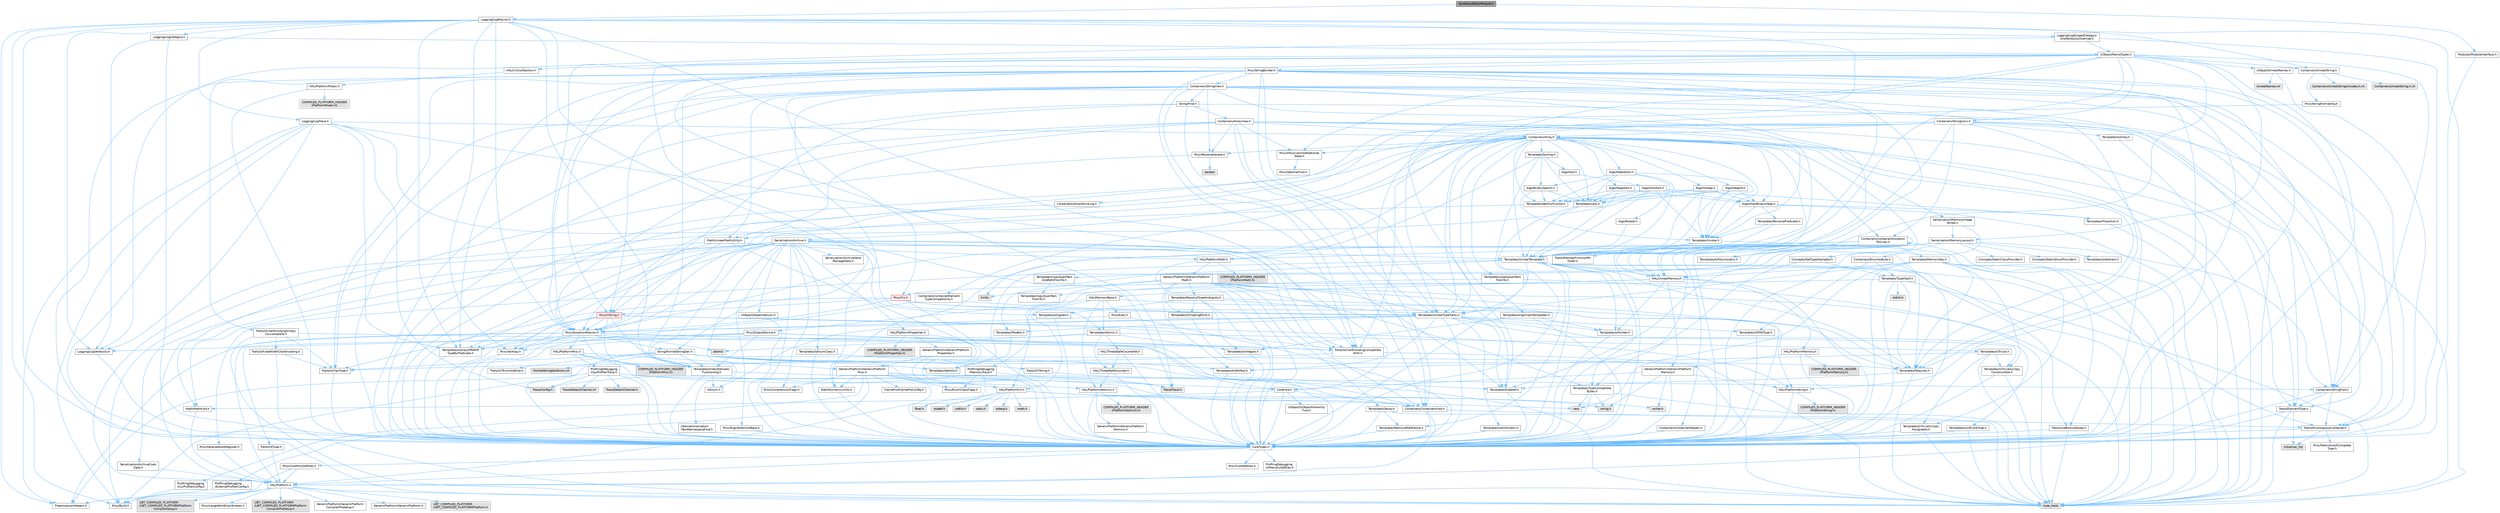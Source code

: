 digraph "SynthesisEditorModule.h"
{
 // INTERACTIVE_SVG=YES
 // LATEX_PDF_SIZE
  bgcolor="transparent";
  edge [fontname=Helvetica,fontsize=10,labelfontname=Helvetica,labelfontsize=10];
  node [fontname=Helvetica,fontsize=10,shape=box,height=0.2,width=0.4];
  Node1 [id="Node000001",label="SynthesisEditorModule.h",height=0.2,width=0.4,color="gray40", fillcolor="grey60", style="filled", fontcolor="black",tooltip=" "];
  Node1 -> Node2 [id="edge1_Node000001_Node000002",color="steelblue1",style="solid",tooltip=" "];
  Node2 [id="Node000002",label="Logging/LogMacros.h",height=0.2,width=0.4,color="grey40", fillcolor="white", style="filled",URL="$d0/d16/LogMacros_8h.html",tooltip=" "];
  Node2 -> Node3 [id="edge2_Node000002_Node000003",color="steelblue1",style="solid",tooltip=" "];
  Node3 [id="Node000003",label="Containers/UnrealString.h",height=0.2,width=0.4,color="grey40", fillcolor="white", style="filled",URL="$d5/dba/UnrealString_8h.html",tooltip=" "];
  Node3 -> Node4 [id="edge3_Node000003_Node000004",color="steelblue1",style="solid",tooltip=" "];
  Node4 [id="Node000004",label="Containers/UnrealStringIncludes.h.inl",height=0.2,width=0.4,color="grey60", fillcolor="#E0E0E0", style="filled",tooltip=" "];
  Node3 -> Node5 [id="edge4_Node000003_Node000005",color="steelblue1",style="solid",tooltip=" "];
  Node5 [id="Node000005",label="Containers/UnrealString.h.inl",height=0.2,width=0.4,color="grey60", fillcolor="#E0E0E0", style="filled",tooltip=" "];
  Node3 -> Node6 [id="edge5_Node000003_Node000006",color="steelblue1",style="solid",tooltip=" "];
  Node6 [id="Node000006",label="Misc/StringFormatArg.h",height=0.2,width=0.4,color="grey40", fillcolor="white", style="filled",URL="$d2/d16/StringFormatArg_8h.html",tooltip=" "];
  Node6 -> Node7 [id="edge6_Node000006_Node000007",color="steelblue1",style="solid",tooltip=" "];
  Node7 [id="Node000007",label="Containers/ContainersFwd.h",height=0.2,width=0.4,color="grey40", fillcolor="white", style="filled",URL="$d4/d0a/ContainersFwd_8h.html",tooltip=" "];
  Node7 -> Node8 [id="edge7_Node000007_Node000008",color="steelblue1",style="solid",tooltip=" "];
  Node8 [id="Node000008",label="HAL/Platform.h",height=0.2,width=0.4,color="grey40", fillcolor="white", style="filled",URL="$d9/dd0/Platform_8h.html",tooltip=" "];
  Node8 -> Node9 [id="edge8_Node000008_Node000009",color="steelblue1",style="solid",tooltip=" "];
  Node9 [id="Node000009",label="Misc/Build.h",height=0.2,width=0.4,color="grey40", fillcolor="white", style="filled",URL="$d3/dbb/Build_8h.html",tooltip=" "];
  Node8 -> Node10 [id="edge9_Node000008_Node000010",color="steelblue1",style="solid",tooltip=" "];
  Node10 [id="Node000010",label="Misc/LargeWorldCoordinates.h",height=0.2,width=0.4,color="grey40", fillcolor="white", style="filled",URL="$d2/dcb/LargeWorldCoordinates_8h.html",tooltip=" "];
  Node8 -> Node11 [id="edge10_Node000008_Node000011",color="steelblue1",style="solid",tooltip=" "];
  Node11 [id="Node000011",label="type_traits",height=0.2,width=0.4,color="grey60", fillcolor="#E0E0E0", style="filled",tooltip=" "];
  Node8 -> Node12 [id="edge11_Node000008_Node000012",color="steelblue1",style="solid",tooltip=" "];
  Node12 [id="Node000012",label="PreprocessorHelpers.h",height=0.2,width=0.4,color="grey40", fillcolor="white", style="filled",URL="$db/ddb/PreprocessorHelpers_8h.html",tooltip=" "];
  Node8 -> Node13 [id="edge12_Node000008_Node000013",color="steelblue1",style="solid",tooltip=" "];
  Node13 [id="Node000013",label="UBT_COMPILED_PLATFORM\l/UBT_COMPILED_PLATFORMPlatform\lCompilerPreSetup.h",height=0.2,width=0.4,color="grey60", fillcolor="#E0E0E0", style="filled",tooltip=" "];
  Node8 -> Node14 [id="edge13_Node000008_Node000014",color="steelblue1",style="solid",tooltip=" "];
  Node14 [id="Node000014",label="GenericPlatform/GenericPlatform\lCompilerPreSetup.h",height=0.2,width=0.4,color="grey40", fillcolor="white", style="filled",URL="$d9/dc8/GenericPlatformCompilerPreSetup_8h.html",tooltip=" "];
  Node8 -> Node15 [id="edge14_Node000008_Node000015",color="steelblue1",style="solid",tooltip=" "];
  Node15 [id="Node000015",label="GenericPlatform/GenericPlatform.h",height=0.2,width=0.4,color="grey40", fillcolor="white", style="filled",URL="$d6/d84/GenericPlatform_8h.html",tooltip=" "];
  Node8 -> Node16 [id="edge15_Node000008_Node000016",color="steelblue1",style="solid",tooltip=" "];
  Node16 [id="Node000016",label="UBT_COMPILED_PLATFORM\l/UBT_COMPILED_PLATFORMPlatform.h",height=0.2,width=0.4,color="grey60", fillcolor="#E0E0E0", style="filled",tooltip=" "];
  Node8 -> Node17 [id="edge16_Node000008_Node000017",color="steelblue1",style="solid",tooltip=" "];
  Node17 [id="Node000017",label="UBT_COMPILED_PLATFORM\l/UBT_COMPILED_PLATFORMPlatform\lCompilerSetup.h",height=0.2,width=0.4,color="grey60", fillcolor="#E0E0E0", style="filled",tooltip=" "];
  Node7 -> Node18 [id="edge17_Node000007_Node000018",color="steelblue1",style="solid",tooltip=" "];
  Node18 [id="Node000018",label="CoreTypes.h",height=0.2,width=0.4,color="grey40", fillcolor="white", style="filled",URL="$dc/dec/CoreTypes_8h.html",tooltip=" "];
  Node18 -> Node8 [id="edge18_Node000018_Node000008",color="steelblue1",style="solid",tooltip=" "];
  Node18 -> Node19 [id="edge19_Node000018_Node000019",color="steelblue1",style="solid",tooltip=" "];
  Node19 [id="Node000019",label="ProfilingDebugging\l/UMemoryDefines.h",height=0.2,width=0.4,color="grey40", fillcolor="white", style="filled",URL="$d2/da2/UMemoryDefines_8h.html",tooltip=" "];
  Node18 -> Node20 [id="edge20_Node000018_Node000020",color="steelblue1",style="solid",tooltip=" "];
  Node20 [id="Node000020",label="Misc/CoreMiscDefines.h",height=0.2,width=0.4,color="grey40", fillcolor="white", style="filled",URL="$da/d38/CoreMiscDefines_8h.html",tooltip=" "];
  Node20 -> Node8 [id="edge21_Node000020_Node000008",color="steelblue1",style="solid",tooltip=" "];
  Node20 -> Node12 [id="edge22_Node000020_Node000012",color="steelblue1",style="solid",tooltip=" "];
  Node18 -> Node21 [id="edge23_Node000018_Node000021",color="steelblue1",style="solid",tooltip=" "];
  Node21 [id="Node000021",label="Misc/CoreDefines.h",height=0.2,width=0.4,color="grey40", fillcolor="white", style="filled",URL="$d3/dd2/CoreDefines_8h.html",tooltip=" "];
  Node7 -> Node22 [id="edge24_Node000007_Node000022",color="steelblue1",style="solid",tooltip=" "];
  Node22 [id="Node000022",label="Traits/IsContiguousContainer.h",height=0.2,width=0.4,color="grey40", fillcolor="white", style="filled",URL="$d5/d3c/IsContiguousContainer_8h.html",tooltip=" "];
  Node22 -> Node18 [id="edge25_Node000022_Node000018",color="steelblue1",style="solid",tooltip=" "];
  Node22 -> Node23 [id="edge26_Node000022_Node000023",color="steelblue1",style="solid",tooltip=" "];
  Node23 [id="Node000023",label="Misc/StaticAssertComplete\lType.h",height=0.2,width=0.4,color="grey40", fillcolor="white", style="filled",URL="$d5/d4e/StaticAssertCompleteType_8h.html",tooltip=" "];
  Node22 -> Node24 [id="edge27_Node000022_Node000024",color="steelblue1",style="solid",tooltip=" "];
  Node24 [id="Node000024",label="initializer_list",height=0.2,width=0.4,color="grey60", fillcolor="#E0E0E0", style="filled",tooltip=" "];
  Node2 -> Node18 [id="edge28_Node000002_Node000018",color="steelblue1",style="solid",tooltip=" "];
  Node2 -> Node12 [id="edge29_Node000002_Node000012",color="steelblue1",style="solid",tooltip=" "];
  Node2 -> Node25 [id="edge30_Node000002_Node000025",color="steelblue1",style="solid",tooltip=" "];
  Node25 [id="Node000025",label="Logging/LogCategory.h",height=0.2,width=0.4,color="grey40", fillcolor="white", style="filled",URL="$d9/d36/LogCategory_8h.html",tooltip=" "];
  Node25 -> Node18 [id="edge31_Node000025_Node000018",color="steelblue1",style="solid",tooltip=" "];
  Node25 -> Node26 [id="edge32_Node000025_Node000026",color="steelblue1",style="solid",tooltip=" "];
  Node26 [id="Node000026",label="Logging/LogVerbosity.h",height=0.2,width=0.4,color="grey40", fillcolor="white", style="filled",URL="$d2/d8f/LogVerbosity_8h.html",tooltip=" "];
  Node26 -> Node18 [id="edge33_Node000026_Node000018",color="steelblue1",style="solid",tooltip=" "];
  Node25 -> Node27 [id="edge34_Node000025_Node000027",color="steelblue1",style="solid",tooltip=" "];
  Node27 [id="Node000027",label="UObject/NameTypes.h",height=0.2,width=0.4,color="grey40", fillcolor="white", style="filled",URL="$d6/d35/NameTypes_8h.html",tooltip=" "];
  Node27 -> Node18 [id="edge35_Node000027_Node000018",color="steelblue1",style="solid",tooltip=" "];
  Node27 -> Node28 [id="edge36_Node000027_Node000028",color="steelblue1",style="solid",tooltip=" "];
  Node28 [id="Node000028",label="Misc/AssertionMacros.h",height=0.2,width=0.4,color="grey40", fillcolor="white", style="filled",URL="$d0/dfa/AssertionMacros_8h.html",tooltip=" "];
  Node28 -> Node18 [id="edge37_Node000028_Node000018",color="steelblue1",style="solid",tooltip=" "];
  Node28 -> Node8 [id="edge38_Node000028_Node000008",color="steelblue1",style="solid",tooltip=" "];
  Node28 -> Node29 [id="edge39_Node000028_Node000029",color="steelblue1",style="solid",tooltip=" "];
  Node29 [id="Node000029",label="HAL/PlatformMisc.h",height=0.2,width=0.4,color="grey40", fillcolor="white", style="filled",URL="$d0/df5/PlatformMisc_8h.html",tooltip=" "];
  Node29 -> Node18 [id="edge40_Node000029_Node000018",color="steelblue1",style="solid",tooltip=" "];
  Node29 -> Node30 [id="edge41_Node000029_Node000030",color="steelblue1",style="solid",tooltip=" "];
  Node30 [id="Node000030",label="GenericPlatform/GenericPlatform\lMisc.h",height=0.2,width=0.4,color="grey40", fillcolor="white", style="filled",URL="$db/d9a/GenericPlatformMisc_8h.html",tooltip=" "];
  Node30 -> Node31 [id="edge42_Node000030_Node000031",color="steelblue1",style="solid",tooltip=" "];
  Node31 [id="Node000031",label="Containers/StringFwd.h",height=0.2,width=0.4,color="grey40", fillcolor="white", style="filled",URL="$df/d37/StringFwd_8h.html",tooltip=" "];
  Node31 -> Node18 [id="edge43_Node000031_Node000018",color="steelblue1",style="solid",tooltip=" "];
  Node31 -> Node32 [id="edge44_Node000031_Node000032",color="steelblue1",style="solid",tooltip=" "];
  Node32 [id="Node000032",label="Traits/ElementType.h",height=0.2,width=0.4,color="grey40", fillcolor="white", style="filled",URL="$d5/d4f/ElementType_8h.html",tooltip=" "];
  Node32 -> Node8 [id="edge45_Node000032_Node000008",color="steelblue1",style="solid",tooltip=" "];
  Node32 -> Node24 [id="edge46_Node000032_Node000024",color="steelblue1",style="solid",tooltip=" "];
  Node32 -> Node11 [id="edge47_Node000032_Node000011",color="steelblue1",style="solid",tooltip=" "];
  Node31 -> Node22 [id="edge48_Node000031_Node000022",color="steelblue1",style="solid",tooltip=" "];
  Node30 -> Node33 [id="edge49_Node000030_Node000033",color="steelblue1",style="solid",tooltip=" "];
  Node33 [id="Node000033",label="CoreFwd.h",height=0.2,width=0.4,color="grey40", fillcolor="white", style="filled",URL="$d1/d1e/CoreFwd_8h.html",tooltip=" "];
  Node33 -> Node18 [id="edge50_Node000033_Node000018",color="steelblue1",style="solid",tooltip=" "];
  Node33 -> Node7 [id="edge51_Node000033_Node000007",color="steelblue1",style="solid",tooltip=" "];
  Node33 -> Node34 [id="edge52_Node000033_Node000034",color="steelblue1",style="solid",tooltip=" "];
  Node34 [id="Node000034",label="Math/MathFwd.h",height=0.2,width=0.4,color="grey40", fillcolor="white", style="filled",URL="$d2/d10/MathFwd_8h.html",tooltip=" "];
  Node34 -> Node8 [id="edge53_Node000034_Node000008",color="steelblue1",style="solid",tooltip=" "];
  Node33 -> Node35 [id="edge54_Node000033_Node000035",color="steelblue1",style="solid",tooltip=" "];
  Node35 [id="Node000035",label="UObject/UObjectHierarchy\lFwd.h",height=0.2,width=0.4,color="grey40", fillcolor="white", style="filled",URL="$d3/d13/UObjectHierarchyFwd_8h.html",tooltip=" "];
  Node30 -> Node18 [id="edge55_Node000030_Node000018",color="steelblue1",style="solid",tooltip=" "];
  Node30 -> Node36 [id="edge56_Node000030_Node000036",color="steelblue1",style="solid",tooltip=" "];
  Node36 [id="Node000036",label="FramePro/FrameProConfig.h",height=0.2,width=0.4,color="grey40", fillcolor="white", style="filled",URL="$d7/d90/FrameProConfig_8h.html",tooltip=" "];
  Node30 -> Node37 [id="edge57_Node000030_Node000037",color="steelblue1",style="solid",tooltip=" "];
  Node37 [id="Node000037",label="HAL/PlatformCrt.h",height=0.2,width=0.4,color="grey40", fillcolor="white", style="filled",URL="$d8/d75/PlatformCrt_8h.html",tooltip=" "];
  Node37 -> Node38 [id="edge58_Node000037_Node000038",color="steelblue1",style="solid",tooltip=" "];
  Node38 [id="Node000038",label="new",height=0.2,width=0.4,color="grey60", fillcolor="#E0E0E0", style="filled",tooltip=" "];
  Node37 -> Node39 [id="edge59_Node000037_Node000039",color="steelblue1",style="solid",tooltip=" "];
  Node39 [id="Node000039",label="wchar.h",height=0.2,width=0.4,color="grey60", fillcolor="#E0E0E0", style="filled",tooltip=" "];
  Node37 -> Node40 [id="edge60_Node000037_Node000040",color="steelblue1",style="solid",tooltip=" "];
  Node40 [id="Node000040",label="stddef.h",height=0.2,width=0.4,color="grey60", fillcolor="#E0E0E0", style="filled",tooltip=" "];
  Node37 -> Node41 [id="edge61_Node000037_Node000041",color="steelblue1",style="solid",tooltip=" "];
  Node41 [id="Node000041",label="stdlib.h",height=0.2,width=0.4,color="grey60", fillcolor="#E0E0E0", style="filled",tooltip=" "];
  Node37 -> Node42 [id="edge62_Node000037_Node000042",color="steelblue1",style="solid",tooltip=" "];
  Node42 [id="Node000042",label="stdio.h",height=0.2,width=0.4,color="grey60", fillcolor="#E0E0E0", style="filled",tooltip=" "];
  Node37 -> Node43 [id="edge63_Node000037_Node000043",color="steelblue1",style="solid",tooltip=" "];
  Node43 [id="Node000043",label="stdarg.h",height=0.2,width=0.4,color="grey60", fillcolor="#E0E0E0", style="filled",tooltip=" "];
  Node37 -> Node44 [id="edge64_Node000037_Node000044",color="steelblue1",style="solid",tooltip=" "];
  Node44 [id="Node000044",label="math.h",height=0.2,width=0.4,color="grey60", fillcolor="#E0E0E0", style="filled",tooltip=" "];
  Node37 -> Node45 [id="edge65_Node000037_Node000045",color="steelblue1",style="solid",tooltip=" "];
  Node45 [id="Node000045",label="float.h",height=0.2,width=0.4,color="grey60", fillcolor="#E0E0E0", style="filled",tooltip=" "];
  Node37 -> Node46 [id="edge66_Node000037_Node000046",color="steelblue1",style="solid",tooltip=" "];
  Node46 [id="Node000046",label="string.h",height=0.2,width=0.4,color="grey60", fillcolor="#E0E0E0", style="filled",tooltip=" "];
  Node30 -> Node47 [id="edge67_Node000030_Node000047",color="steelblue1",style="solid",tooltip=" "];
  Node47 [id="Node000047",label="Math/NumericLimits.h",height=0.2,width=0.4,color="grey40", fillcolor="white", style="filled",URL="$df/d1b/NumericLimits_8h.html",tooltip=" "];
  Node47 -> Node18 [id="edge68_Node000047_Node000018",color="steelblue1",style="solid",tooltip=" "];
  Node30 -> Node48 [id="edge69_Node000030_Node000048",color="steelblue1",style="solid",tooltip=" "];
  Node48 [id="Node000048",label="Misc/CompressionFlags.h",height=0.2,width=0.4,color="grey40", fillcolor="white", style="filled",URL="$d9/d76/CompressionFlags_8h.html",tooltip=" "];
  Node30 -> Node49 [id="edge70_Node000030_Node000049",color="steelblue1",style="solid",tooltip=" "];
  Node49 [id="Node000049",label="Misc/EnumClassFlags.h",height=0.2,width=0.4,color="grey40", fillcolor="white", style="filled",URL="$d8/de7/EnumClassFlags_8h.html",tooltip=" "];
  Node30 -> Node50 [id="edge71_Node000030_Node000050",color="steelblue1",style="solid",tooltip=" "];
  Node50 [id="Node000050",label="ProfilingDebugging\l/CsvProfilerConfig.h",height=0.2,width=0.4,color="grey40", fillcolor="white", style="filled",URL="$d3/d88/CsvProfilerConfig_8h.html",tooltip=" "];
  Node50 -> Node9 [id="edge72_Node000050_Node000009",color="steelblue1",style="solid",tooltip=" "];
  Node30 -> Node51 [id="edge73_Node000030_Node000051",color="steelblue1",style="solid",tooltip=" "];
  Node51 [id="Node000051",label="ProfilingDebugging\l/ExternalProfilerConfig.h",height=0.2,width=0.4,color="grey40", fillcolor="white", style="filled",URL="$d3/dbb/ExternalProfilerConfig_8h.html",tooltip=" "];
  Node51 -> Node9 [id="edge74_Node000051_Node000009",color="steelblue1",style="solid",tooltip=" "];
  Node29 -> Node52 [id="edge75_Node000029_Node000052",color="steelblue1",style="solid",tooltip=" "];
  Node52 [id="Node000052",label="COMPILED_PLATFORM_HEADER\l(PlatformMisc.h)",height=0.2,width=0.4,color="grey60", fillcolor="#E0E0E0", style="filled",tooltip=" "];
  Node29 -> Node53 [id="edge76_Node000029_Node000053",color="steelblue1",style="solid",tooltip=" "];
  Node53 [id="Node000053",label="ProfilingDebugging\l/CpuProfilerTrace.h",height=0.2,width=0.4,color="grey40", fillcolor="white", style="filled",URL="$da/dcb/CpuProfilerTrace_8h.html",tooltip=" "];
  Node53 -> Node18 [id="edge77_Node000053_Node000018",color="steelblue1",style="solid",tooltip=" "];
  Node53 -> Node7 [id="edge78_Node000053_Node000007",color="steelblue1",style="solid",tooltip=" "];
  Node53 -> Node54 [id="edge79_Node000053_Node000054",color="steelblue1",style="solid",tooltip=" "];
  Node54 [id="Node000054",label="HAL/PlatformAtomics.h",height=0.2,width=0.4,color="grey40", fillcolor="white", style="filled",URL="$d3/d36/PlatformAtomics_8h.html",tooltip=" "];
  Node54 -> Node18 [id="edge80_Node000054_Node000018",color="steelblue1",style="solid",tooltip=" "];
  Node54 -> Node55 [id="edge81_Node000054_Node000055",color="steelblue1",style="solid",tooltip=" "];
  Node55 [id="Node000055",label="GenericPlatform/GenericPlatform\lAtomics.h",height=0.2,width=0.4,color="grey40", fillcolor="white", style="filled",URL="$da/d72/GenericPlatformAtomics_8h.html",tooltip=" "];
  Node55 -> Node18 [id="edge82_Node000055_Node000018",color="steelblue1",style="solid",tooltip=" "];
  Node54 -> Node56 [id="edge83_Node000054_Node000056",color="steelblue1",style="solid",tooltip=" "];
  Node56 [id="Node000056",label="COMPILED_PLATFORM_HEADER\l(PlatformAtomics.h)",height=0.2,width=0.4,color="grey60", fillcolor="#E0E0E0", style="filled",tooltip=" "];
  Node53 -> Node12 [id="edge84_Node000053_Node000012",color="steelblue1",style="solid",tooltip=" "];
  Node53 -> Node9 [id="edge85_Node000053_Node000009",color="steelblue1",style="solid",tooltip=" "];
  Node53 -> Node57 [id="edge86_Node000053_Node000057",color="steelblue1",style="solid",tooltip=" "];
  Node57 [id="Node000057",label="Trace/Config.h",height=0.2,width=0.4,color="grey60", fillcolor="#E0E0E0", style="filled",tooltip=" "];
  Node53 -> Node58 [id="edge87_Node000053_Node000058",color="steelblue1",style="solid",tooltip=" "];
  Node58 [id="Node000058",label="Trace/Detail/Channel.h",height=0.2,width=0.4,color="grey60", fillcolor="#E0E0E0", style="filled",tooltip=" "];
  Node53 -> Node59 [id="edge88_Node000053_Node000059",color="steelblue1",style="solid",tooltip=" "];
  Node59 [id="Node000059",label="Trace/Detail/Channel.inl",height=0.2,width=0.4,color="grey60", fillcolor="#E0E0E0", style="filled",tooltip=" "];
  Node53 -> Node60 [id="edge89_Node000053_Node000060",color="steelblue1",style="solid",tooltip=" "];
  Node60 [id="Node000060",label="Trace/Trace.h",height=0.2,width=0.4,color="grey60", fillcolor="#E0E0E0", style="filled",tooltip=" "];
  Node28 -> Node12 [id="edge90_Node000028_Node000012",color="steelblue1",style="solid",tooltip=" "];
  Node28 -> Node61 [id="edge91_Node000028_Node000061",color="steelblue1",style="solid",tooltip=" "];
  Node61 [id="Node000061",label="Templates/EnableIf.h",height=0.2,width=0.4,color="grey40", fillcolor="white", style="filled",URL="$d7/d60/EnableIf_8h.html",tooltip=" "];
  Node61 -> Node18 [id="edge92_Node000061_Node000018",color="steelblue1",style="solid",tooltip=" "];
  Node28 -> Node62 [id="edge93_Node000028_Node000062",color="steelblue1",style="solid",tooltip=" "];
  Node62 [id="Node000062",label="Templates/IsArrayOrRefOf\lTypeByPredicate.h",height=0.2,width=0.4,color="grey40", fillcolor="white", style="filled",URL="$d6/da1/IsArrayOrRefOfTypeByPredicate_8h.html",tooltip=" "];
  Node62 -> Node18 [id="edge94_Node000062_Node000018",color="steelblue1",style="solid",tooltip=" "];
  Node28 -> Node63 [id="edge95_Node000028_Node000063",color="steelblue1",style="solid",tooltip=" "];
  Node63 [id="Node000063",label="Templates/IsValidVariadic\lFunctionArg.h",height=0.2,width=0.4,color="grey40", fillcolor="white", style="filled",URL="$d0/dc8/IsValidVariadicFunctionArg_8h.html",tooltip=" "];
  Node63 -> Node18 [id="edge96_Node000063_Node000018",color="steelblue1",style="solid",tooltip=" "];
  Node63 -> Node64 [id="edge97_Node000063_Node000064",color="steelblue1",style="solid",tooltip=" "];
  Node64 [id="Node000064",label="IsEnum.h",height=0.2,width=0.4,color="grey40", fillcolor="white", style="filled",URL="$d4/de5/IsEnum_8h.html",tooltip=" "];
  Node63 -> Node11 [id="edge98_Node000063_Node000011",color="steelblue1",style="solid",tooltip=" "];
  Node28 -> Node65 [id="edge99_Node000028_Node000065",color="steelblue1",style="solid",tooltip=" "];
  Node65 [id="Node000065",label="Traits/IsCharEncodingCompatible\lWith.h",height=0.2,width=0.4,color="grey40", fillcolor="white", style="filled",URL="$df/dd1/IsCharEncodingCompatibleWith_8h.html",tooltip=" "];
  Node65 -> Node11 [id="edge100_Node000065_Node000011",color="steelblue1",style="solid",tooltip=" "];
  Node65 -> Node66 [id="edge101_Node000065_Node000066",color="steelblue1",style="solid",tooltip=" "];
  Node66 [id="Node000066",label="Traits/IsCharType.h",height=0.2,width=0.4,color="grey40", fillcolor="white", style="filled",URL="$db/d51/IsCharType_8h.html",tooltip=" "];
  Node66 -> Node18 [id="edge102_Node000066_Node000018",color="steelblue1",style="solid",tooltip=" "];
  Node28 -> Node67 [id="edge103_Node000028_Node000067",color="steelblue1",style="solid",tooltip=" "];
  Node67 [id="Node000067",label="Misc/VarArgs.h",height=0.2,width=0.4,color="grey40", fillcolor="white", style="filled",URL="$d5/d6f/VarArgs_8h.html",tooltip=" "];
  Node67 -> Node18 [id="edge104_Node000067_Node000018",color="steelblue1",style="solid",tooltip=" "];
  Node28 -> Node68 [id="edge105_Node000028_Node000068",color="steelblue1",style="solid",tooltip=" "];
  Node68 [id="Node000068",label="String/FormatStringSan.h",height=0.2,width=0.4,color="grey40", fillcolor="white", style="filled",URL="$d3/d8b/FormatStringSan_8h.html",tooltip=" "];
  Node68 -> Node11 [id="edge106_Node000068_Node000011",color="steelblue1",style="solid",tooltip=" "];
  Node68 -> Node18 [id="edge107_Node000068_Node000018",color="steelblue1",style="solid",tooltip=" "];
  Node68 -> Node69 [id="edge108_Node000068_Node000069",color="steelblue1",style="solid",tooltip=" "];
  Node69 [id="Node000069",label="Templates/Requires.h",height=0.2,width=0.4,color="grey40", fillcolor="white", style="filled",URL="$dc/d96/Requires_8h.html",tooltip=" "];
  Node69 -> Node61 [id="edge109_Node000069_Node000061",color="steelblue1",style="solid",tooltip=" "];
  Node69 -> Node11 [id="edge110_Node000069_Node000011",color="steelblue1",style="solid",tooltip=" "];
  Node68 -> Node70 [id="edge111_Node000068_Node000070",color="steelblue1",style="solid",tooltip=" "];
  Node70 [id="Node000070",label="Templates/Identity.h",height=0.2,width=0.4,color="grey40", fillcolor="white", style="filled",URL="$d0/dd5/Identity_8h.html",tooltip=" "];
  Node68 -> Node63 [id="edge112_Node000068_Node000063",color="steelblue1",style="solid",tooltip=" "];
  Node68 -> Node66 [id="edge113_Node000068_Node000066",color="steelblue1",style="solid",tooltip=" "];
  Node68 -> Node71 [id="edge114_Node000068_Node000071",color="steelblue1",style="solid",tooltip=" "];
  Node71 [id="Node000071",label="Traits/IsTEnumAsByte.h",height=0.2,width=0.4,color="grey40", fillcolor="white", style="filled",URL="$d1/de6/IsTEnumAsByte_8h.html",tooltip=" "];
  Node68 -> Node72 [id="edge115_Node000068_Node000072",color="steelblue1",style="solid",tooltip=" "];
  Node72 [id="Node000072",label="Traits/IsTString.h",height=0.2,width=0.4,color="grey40", fillcolor="white", style="filled",URL="$d0/df8/IsTString_8h.html",tooltip=" "];
  Node72 -> Node7 [id="edge116_Node000072_Node000007",color="steelblue1",style="solid",tooltip=" "];
  Node68 -> Node7 [id="edge117_Node000068_Node000007",color="steelblue1",style="solid",tooltip=" "];
  Node68 -> Node73 [id="edge118_Node000068_Node000073",color="steelblue1",style="solid",tooltip=" "];
  Node73 [id="Node000073",label="FormatStringSanErrors.inl",height=0.2,width=0.4,color="grey60", fillcolor="#E0E0E0", style="filled",tooltip=" "];
  Node28 -> Node74 [id="edge119_Node000028_Node000074",color="steelblue1",style="solid",tooltip=" "];
  Node74 [id="Node000074",label="atomic",height=0.2,width=0.4,color="grey60", fillcolor="#E0E0E0", style="filled",tooltip=" "];
  Node27 -> Node75 [id="edge120_Node000027_Node000075",color="steelblue1",style="solid",tooltip=" "];
  Node75 [id="Node000075",label="HAL/UnrealMemory.h",height=0.2,width=0.4,color="grey40", fillcolor="white", style="filled",URL="$d9/d96/UnrealMemory_8h.html",tooltip=" "];
  Node75 -> Node18 [id="edge121_Node000075_Node000018",color="steelblue1",style="solid",tooltip=" "];
  Node75 -> Node76 [id="edge122_Node000075_Node000076",color="steelblue1",style="solid",tooltip=" "];
  Node76 [id="Node000076",label="GenericPlatform/GenericPlatform\lMemory.h",height=0.2,width=0.4,color="grey40", fillcolor="white", style="filled",URL="$dd/d22/GenericPlatformMemory_8h.html",tooltip=" "];
  Node76 -> Node33 [id="edge123_Node000076_Node000033",color="steelblue1",style="solid",tooltip=" "];
  Node76 -> Node18 [id="edge124_Node000076_Node000018",color="steelblue1",style="solid",tooltip=" "];
  Node76 -> Node77 [id="edge125_Node000076_Node000077",color="steelblue1",style="solid",tooltip=" "];
  Node77 [id="Node000077",label="HAL/PlatformString.h",height=0.2,width=0.4,color="grey40", fillcolor="white", style="filled",URL="$db/db5/PlatformString_8h.html",tooltip=" "];
  Node77 -> Node18 [id="edge126_Node000077_Node000018",color="steelblue1",style="solid",tooltip=" "];
  Node77 -> Node78 [id="edge127_Node000077_Node000078",color="steelblue1",style="solid",tooltip=" "];
  Node78 [id="Node000078",label="COMPILED_PLATFORM_HEADER\l(PlatformString.h)",height=0.2,width=0.4,color="grey60", fillcolor="#E0E0E0", style="filled",tooltip=" "];
  Node76 -> Node46 [id="edge128_Node000076_Node000046",color="steelblue1",style="solid",tooltip=" "];
  Node76 -> Node39 [id="edge129_Node000076_Node000039",color="steelblue1",style="solid",tooltip=" "];
  Node75 -> Node79 [id="edge130_Node000075_Node000079",color="steelblue1",style="solid",tooltip=" "];
  Node79 [id="Node000079",label="HAL/MemoryBase.h",height=0.2,width=0.4,color="grey40", fillcolor="white", style="filled",URL="$d6/d9f/MemoryBase_8h.html",tooltip=" "];
  Node79 -> Node18 [id="edge131_Node000079_Node000018",color="steelblue1",style="solid",tooltip=" "];
  Node79 -> Node54 [id="edge132_Node000079_Node000054",color="steelblue1",style="solid",tooltip=" "];
  Node79 -> Node37 [id="edge133_Node000079_Node000037",color="steelblue1",style="solid",tooltip=" "];
  Node79 -> Node80 [id="edge134_Node000079_Node000080",color="steelblue1",style="solid",tooltip=" "];
  Node80 [id="Node000080",label="Misc/Exec.h",height=0.2,width=0.4,color="grey40", fillcolor="white", style="filled",URL="$de/ddb/Exec_8h.html",tooltip=" "];
  Node80 -> Node18 [id="edge135_Node000080_Node000018",color="steelblue1",style="solid",tooltip=" "];
  Node80 -> Node28 [id="edge136_Node000080_Node000028",color="steelblue1",style="solid",tooltip=" "];
  Node79 -> Node81 [id="edge137_Node000079_Node000081",color="steelblue1",style="solid",tooltip=" "];
  Node81 [id="Node000081",label="Misc/OutputDevice.h",height=0.2,width=0.4,color="grey40", fillcolor="white", style="filled",URL="$d7/d32/OutputDevice_8h.html",tooltip=" "];
  Node81 -> Node33 [id="edge138_Node000081_Node000033",color="steelblue1",style="solid",tooltip=" "];
  Node81 -> Node18 [id="edge139_Node000081_Node000018",color="steelblue1",style="solid",tooltip=" "];
  Node81 -> Node26 [id="edge140_Node000081_Node000026",color="steelblue1",style="solid",tooltip=" "];
  Node81 -> Node67 [id="edge141_Node000081_Node000067",color="steelblue1",style="solid",tooltip=" "];
  Node81 -> Node62 [id="edge142_Node000081_Node000062",color="steelblue1",style="solid",tooltip=" "];
  Node81 -> Node63 [id="edge143_Node000081_Node000063",color="steelblue1",style="solid",tooltip=" "];
  Node81 -> Node65 [id="edge144_Node000081_Node000065",color="steelblue1",style="solid",tooltip=" "];
  Node79 -> Node82 [id="edge145_Node000079_Node000082",color="steelblue1",style="solid",tooltip=" "];
  Node82 [id="Node000082",label="Templates/Atomic.h",height=0.2,width=0.4,color="grey40", fillcolor="white", style="filled",URL="$d3/d91/Atomic_8h.html",tooltip=" "];
  Node82 -> Node83 [id="edge146_Node000082_Node000083",color="steelblue1",style="solid",tooltip=" "];
  Node83 [id="Node000083",label="HAL/ThreadSafeCounter.h",height=0.2,width=0.4,color="grey40", fillcolor="white", style="filled",URL="$dc/dc9/ThreadSafeCounter_8h.html",tooltip=" "];
  Node83 -> Node18 [id="edge147_Node000083_Node000018",color="steelblue1",style="solid",tooltip=" "];
  Node83 -> Node54 [id="edge148_Node000083_Node000054",color="steelblue1",style="solid",tooltip=" "];
  Node82 -> Node84 [id="edge149_Node000082_Node000084",color="steelblue1",style="solid",tooltip=" "];
  Node84 [id="Node000084",label="HAL/ThreadSafeCounter64.h",height=0.2,width=0.4,color="grey40", fillcolor="white", style="filled",URL="$d0/d12/ThreadSafeCounter64_8h.html",tooltip=" "];
  Node84 -> Node18 [id="edge150_Node000084_Node000018",color="steelblue1",style="solid",tooltip=" "];
  Node84 -> Node83 [id="edge151_Node000084_Node000083",color="steelblue1",style="solid",tooltip=" "];
  Node82 -> Node85 [id="edge152_Node000082_Node000085",color="steelblue1",style="solid",tooltip=" "];
  Node85 [id="Node000085",label="Templates/IsIntegral.h",height=0.2,width=0.4,color="grey40", fillcolor="white", style="filled",URL="$da/d64/IsIntegral_8h.html",tooltip=" "];
  Node85 -> Node18 [id="edge153_Node000085_Node000018",color="steelblue1",style="solid",tooltip=" "];
  Node82 -> Node86 [id="edge154_Node000082_Node000086",color="steelblue1",style="solid",tooltip=" "];
  Node86 [id="Node000086",label="Templates/IsTrivial.h",height=0.2,width=0.4,color="grey40", fillcolor="white", style="filled",URL="$da/d4c/IsTrivial_8h.html",tooltip=" "];
  Node86 -> Node87 [id="edge155_Node000086_Node000087",color="steelblue1",style="solid",tooltip=" "];
  Node87 [id="Node000087",label="Templates/AndOrNot.h",height=0.2,width=0.4,color="grey40", fillcolor="white", style="filled",URL="$db/d0a/AndOrNot_8h.html",tooltip=" "];
  Node87 -> Node18 [id="edge156_Node000087_Node000018",color="steelblue1",style="solid",tooltip=" "];
  Node86 -> Node88 [id="edge157_Node000086_Node000088",color="steelblue1",style="solid",tooltip=" "];
  Node88 [id="Node000088",label="Templates/IsTriviallyCopy\lConstructible.h",height=0.2,width=0.4,color="grey40", fillcolor="white", style="filled",URL="$d3/d78/IsTriviallyCopyConstructible_8h.html",tooltip=" "];
  Node88 -> Node18 [id="edge158_Node000088_Node000018",color="steelblue1",style="solid",tooltip=" "];
  Node88 -> Node11 [id="edge159_Node000088_Node000011",color="steelblue1",style="solid",tooltip=" "];
  Node86 -> Node89 [id="edge160_Node000086_Node000089",color="steelblue1",style="solid",tooltip=" "];
  Node89 [id="Node000089",label="Templates/IsTriviallyCopy\lAssignable.h",height=0.2,width=0.4,color="grey40", fillcolor="white", style="filled",URL="$d2/df2/IsTriviallyCopyAssignable_8h.html",tooltip=" "];
  Node89 -> Node18 [id="edge161_Node000089_Node000018",color="steelblue1",style="solid",tooltip=" "];
  Node89 -> Node11 [id="edge162_Node000089_Node000011",color="steelblue1",style="solid",tooltip=" "];
  Node86 -> Node11 [id="edge163_Node000086_Node000011",color="steelblue1",style="solid",tooltip=" "];
  Node82 -> Node90 [id="edge164_Node000082_Node000090",color="steelblue1",style="solid",tooltip=" "];
  Node90 [id="Node000090",label="Traits/IntType.h",height=0.2,width=0.4,color="grey40", fillcolor="white", style="filled",URL="$d7/deb/IntType_8h.html",tooltip=" "];
  Node90 -> Node8 [id="edge165_Node000090_Node000008",color="steelblue1",style="solid",tooltip=" "];
  Node82 -> Node74 [id="edge166_Node000082_Node000074",color="steelblue1",style="solid",tooltip=" "];
  Node75 -> Node91 [id="edge167_Node000075_Node000091",color="steelblue1",style="solid",tooltip=" "];
  Node91 [id="Node000091",label="HAL/PlatformMemory.h",height=0.2,width=0.4,color="grey40", fillcolor="white", style="filled",URL="$de/d68/PlatformMemory_8h.html",tooltip=" "];
  Node91 -> Node18 [id="edge168_Node000091_Node000018",color="steelblue1",style="solid",tooltip=" "];
  Node91 -> Node76 [id="edge169_Node000091_Node000076",color="steelblue1",style="solid",tooltip=" "];
  Node91 -> Node92 [id="edge170_Node000091_Node000092",color="steelblue1",style="solid",tooltip=" "];
  Node92 [id="Node000092",label="COMPILED_PLATFORM_HEADER\l(PlatformMemory.h)",height=0.2,width=0.4,color="grey60", fillcolor="#E0E0E0", style="filled",tooltip=" "];
  Node75 -> Node93 [id="edge171_Node000075_Node000093",color="steelblue1",style="solid",tooltip=" "];
  Node93 [id="Node000093",label="ProfilingDebugging\l/MemoryTrace.h",height=0.2,width=0.4,color="grey40", fillcolor="white", style="filled",URL="$da/dd7/MemoryTrace_8h.html",tooltip=" "];
  Node93 -> Node8 [id="edge172_Node000093_Node000008",color="steelblue1",style="solid",tooltip=" "];
  Node93 -> Node49 [id="edge173_Node000093_Node000049",color="steelblue1",style="solid",tooltip=" "];
  Node93 -> Node57 [id="edge174_Node000093_Node000057",color="steelblue1",style="solid",tooltip=" "];
  Node93 -> Node60 [id="edge175_Node000093_Node000060",color="steelblue1",style="solid",tooltip=" "];
  Node75 -> Node94 [id="edge176_Node000075_Node000094",color="steelblue1",style="solid",tooltip=" "];
  Node94 [id="Node000094",label="Templates/IsPointer.h",height=0.2,width=0.4,color="grey40", fillcolor="white", style="filled",URL="$d7/d05/IsPointer_8h.html",tooltip=" "];
  Node94 -> Node18 [id="edge177_Node000094_Node000018",color="steelblue1",style="solid",tooltip=" "];
  Node27 -> Node95 [id="edge178_Node000027_Node000095",color="steelblue1",style="solid",tooltip=" "];
  Node95 [id="Node000095",label="Templates/UnrealTypeTraits.h",height=0.2,width=0.4,color="grey40", fillcolor="white", style="filled",URL="$d2/d2d/UnrealTypeTraits_8h.html",tooltip=" "];
  Node95 -> Node18 [id="edge179_Node000095_Node000018",color="steelblue1",style="solid",tooltip=" "];
  Node95 -> Node94 [id="edge180_Node000095_Node000094",color="steelblue1",style="solid",tooltip=" "];
  Node95 -> Node28 [id="edge181_Node000095_Node000028",color="steelblue1",style="solid",tooltip=" "];
  Node95 -> Node87 [id="edge182_Node000095_Node000087",color="steelblue1",style="solid",tooltip=" "];
  Node95 -> Node61 [id="edge183_Node000095_Node000061",color="steelblue1",style="solid",tooltip=" "];
  Node95 -> Node96 [id="edge184_Node000095_Node000096",color="steelblue1",style="solid",tooltip=" "];
  Node96 [id="Node000096",label="Templates/IsArithmetic.h",height=0.2,width=0.4,color="grey40", fillcolor="white", style="filled",URL="$d2/d5d/IsArithmetic_8h.html",tooltip=" "];
  Node96 -> Node18 [id="edge185_Node000096_Node000018",color="steelblue1",style="solid",tooltip=" "];
  Node95 -> Node64 [id="edge186_Node000095_Node000064",color="steelblue1",style="solid",tooltip=" "];
  Node95 -> Node97 [id="edge187_Node000095_Node000097",color="steelblue1",style="solid",tooltip=" "];
  Node97 [id="Node000097",label="Templates/Models.h",height=0.2,width=0.4,color="grey40", fillcolor="white", style="filled",URL="$d3/d0c/Models_8h.html",tooltip=" "];
  Node97 -> Node70 [id="edge188_Node000097_Node000070",color="steelblue1",style="solid",tooltip=" "];
  Node95 -> Node98 [id="edge189_Node000095_Node000098",color="steelblue1",style="solid",tooltip=" "];
  Node98 [id="Node000098",label="Templates/IsPODType.h",height=0.2,width=0.4,color="grey40", fillcolor="white", style="filled",URL="$d7/db1/IsPODType_8h.html",tooltip=" "];
  Node98 -> Node18 [id="edge190_Node000098_Node000018",color="steelblue1",style="solid",tooltip=" "];
  Node95 -> Node99 [id="edge191_Node000095_Node000099",color="steelblue1",style="solid",tooltip=" "];
  Node99 [id="Node000099",label="Templates/IsUECoreType.h",height=0.2,width=0.4,color="grey40", fillcolor="white", style="filled",URL="$d1/db8/IsUECoreType_8h.html",tooltip=" "];
  Node99 -> Node18 [id="edge192_Node000099_Node000018",color="steelblue1",style="solid",tooltip=" "];
  Node99 -> Node11 [id="edge193_Node000099_Node000011",color="steelblue1",style="solid",tooltip=" "];
  Node95 -> Node88 [id="edge194_Node000095_Node000088",color="steelblue1",style="solid",tooltip=" "];
  Node27 -> Node100 [id="edge195_Node000027_Node000100",color="steelblue1",style="solid",tooltip=" "];
  Node100 [id="Node000100",label="Templates/UnrealTemplate.h",height=0.2,width=0.4,color="grey40", fillcolor="white", style="filled",URL="$d4/d24/UnrealTemplate_8h.html",tooltip=" "];
  Node100 -> Node18 [id="edge196_Node000100_Node000018",color="steelblue1",style="solid",tooltip=" "];
  Node100 -> Node94 [id="edge197_Node000100_Node000094",color="steelblue1",style="solid",tooltip=" "];
  Node100 -> Node75 [id="edge198_Node000100_Node000075",color="steelblue1",style="solid",tooltip=" "];
  Node100 -> Node101 [id="edge199_Node000100_Node000101",color="steelblue1",style="solid",tooltip=" "];
  Node101 [id="Node000101",label="Templates/CopyQualifiers\lAndRefsFromTo.h",height=0.2,width=0.4,color="grey40", fillcolor="white", style="filled",URL="$d3/db3/CopyQualifiersAndRefsFromTo_8h.html",tooltip=" "];
  Node101 -> Node102 [id="edge200_Node000101_Node000102",color="steelblue1",style="solid",tooltip=" "];
  Node102 [id="Node000102",label="Templates/CopyQualifiers\lFromTo.h",height=0.2,width=0.4,color="grey40", fillcolor="white", style="filled",URL="$d5/db4/CopyQualifiersFromTo_8h.html",tooltip=" "];
  Node100 -> Node95 [id="edge201_Node000100_Node000095",color="steelblue1",style="solid",tooltip=" "];
  Node100 -> Node103 [id="edge202_Node000100_Node000103",color="steelblue1",style="solid",tooltip=" "];
  Node103 [id="Node000103",label="Templates/RemoveReference.h",height=0.2,width=0.4,color="grey40", fillcolor="white", style="filled",URL="$da/dbe/RemoveReference_8h.html",tooltip=" "];
  Node103 -> Node18 [id="edge203_Node000103_Node000018",color="steelblue1",style="solid",tooltip=" "];
  Node100 -> Node69 [id="edge204_Node000100_Node000069",color="steelblue1",style="solid",tooltip=" "];
  Node100 -> Node104 [id="edge205_Node000100_Node000104",color="steelblue1",style="solid",tooltip=" "];
  Node104 [id="Node000104",label="Templates/TypeCompatible\lBytes.h",height=0.2,width=0.4,color="grey40", fillcolor="white", style="filled",URL="$df/d0a/TypeCompatibleBytes_8h.html",tooltip=" "];
  Node104 -> Node18 [id="edge206_Node000104_Node000018",color="steelblue1",style="solid",tooltip=" "];
  Node104 -> Node46 [id="edge207_Node000104_Node000046",color="steelblue1",style="solid",tooltip=" "];
  Node104 -> Node38 [id="edge208_Node000104_Node000038",color="steelblue1",style="solid",tooltip=" "];
  Node104 -> Node11 [id="edge209_Node000104_Node000011",color="steelblue1",style="solid",tooltip=" "];
  Node100 -> Node70 [id="edge210_Node000100_Node000070",color="steelblue1",style="solid",tooltip=" "];
  Node100 -> Node22 [id="edge211_Node000100_Node000022",color="steelblue1",style="solid",tooltip=" "];
  Node100 -> Node105 [id="edge212_Node000100_Node000105",color="steelblue1",style="solid",tooltip=" "];
  Node105 [id="Node000105",label="Traits/UseBitwiseSwap.h",height=0.2,width=0.4,color="grey40", fillcolor="white", style="filled",URL="$db/df3/UseBitwiseSwap_8h.html",tooltip=" "];
  Node105 -> Node18 [id="edge213_Node000105_Node000018",color="steelblue1",style="solid",tooltip=" "];
  Node105 -> Node11 [id="edge214_Node000105_Node000011",color="steelblue1",style="solid",tooltip=" "];
  Node100 -> Node11 [id="edge215_Node000100_Node000011",color="steelblue1",style="solid",tooltip=" "];
  Node27 -> Node3 [id="edge216_Node000027_Node000003",color="steelblue1",style="solid",tooltip=" "];
  Node27 -> Node106 [id="edge217_Node000027_Node000106",color="steelblue1",style="solid",tooltip=" "];
  Node106 [id="Node000106",label="HAL/CriticalSection.h",height=0.2,width=0.4,color="grey40", fillcolor="white", style="filled",URL="$d6/d90/CriticalSection_8h.html",tooltip=" "];
  Node106 -> Node107 [id="edge218_Node000106_Node000107",color="steelblue1",style="solid",tooltip=" "];
  Node107 [id="Node000107",label="HAL/PlatformMutex.h",height=0.2,width=0.4,color="grey40", fillcolor="white", style="filled",URL="$d9/d0b/PlatformMutex_8h.html",tooltip=" "];
  Node107 -> Node18 [id="edge219_Node000107_Node000018",color="steelblue1",style="solid",tooltip=" "];
  Node107 -> Node108 [id="edge220_Node000107_Node000108",color="steelblue1",style="solid",tooltip=" "];
  Node108 [id="Node000108",label="COMPILED_PLATFORM_HEADER\l(PlatformMutex.h)",height=0.2,width=0.4,color="grey60", fillcolor="#E0E0E0", style="filled",tooltip=" "];
  Node27 -> Node109 [id="edge221_Node000027_Node000109",color="steelblue1",style="solid",tooltip=" "];
  Node109 [id="Node000109",label="Containers/StringConv.h",height=0.2,width=0.4,color="grey40", fillcolor="white", style="filled",URL="$d3/ddf/StringConv_8h.html",tooltip=" "];
  Node109 -> Node18 [id="edge222_Node000109_Node000018",color="steelblue1",style="solid",tooltip=" "];
  Node109 -> Node28 [id="edge223_Node000109_Node000028",color="steelblue1",style="solid",tooltip=" "];
  Node109 -> Node110 [id="edge224_Node000109_Node000110",color="steelblue1",style="solid",tooltip=" "];
  Node110 [id="Node000110",label="Containers/ContainerAllocation\lPolicies.h",height=0.2,width=0.4,color="grey40", fillcolor="white", style="filled",URL="$d7/dff/ContainerAllocationPolicies_8h.html",tooltip=" "];
  Node110 -> Node18 [id="edge225_Node000110_Node000018",color="steelblue1",style="solid",tooltip=" "];
  Node110 -> Node111 [id="edge226_Node000110_Node000111",color="steelblue1",style="solid",tooltip=" "];
  Node111 [id="Node000111",label="Containers/ContainerHelpers.h",height=0.2,width=0.4,color="grey40", fillcolor="white", style="filled",URL="$d7/d33/ContainerHelpers_8h.html",tooltip=" "];
  Node111 -> Node18 [id="edge227_Node000111_Node000018",color="steelblue1",style="solid",tooltip=" "];
  Node110 -> Node110 [id="edge228_Node000110_Node000110",color="steelblue1",style="solid",tooltip=" "];
  Node110 -> Node112 [id="edge229_Node000110_Node000112",color="steelblue1",style="solid",tooltip=" "];
  Node112 [id="Node000112",label="HAL/PlatformMath.h",height=0.2,width=0.4,color="grey40", fillcolor="white", style="filled",URL="$dc/d53/PlatformMath_8h.html",tooltip=" "];
  Node112 -> Node18 [id="edge230_Node000112_Node000018",color="steelblue1",style="solid",tooltip=" "];
  Node112 -> Node113 [id="edge231_Node000112_Node000113",color="steelblue1",style="solid",tooltip=" "];
  Node113 [id="Node000113",label="GenericPlatform/GenericPlatform\lMath.h",height=0.2,width=0.4,color="grey40", fillcolor="white", style="filled",URL="$d5/d79/GenericPlatformMath_8h.html",tooltip=" "];
  Node113 -> Node18 [id="edge232_Node000113_Node000018",color="steelblue1",style="solid",tooltip=" "];
  Node113 -> Node7 [id="edge233_Node000113_Node000007",color="steelblue1",style="solid",tooltip=" "];
  Node113 -> Node37 [id="edge234_Node000113_Node000037",color="steelblue1",style="solid",tooltip=" "];
  Node113 -> Node87 [id="edge235_Node000113_Node000087",color="steelblue1",style="solid",tooltip=" "];
  Node113 -> Node114 [id="edge236_Node000113_Node000114",color="steelblue1",style="solid",tooltip=" "];
  Node114 [id="Node000114",label="Templates/Decay.h",height=0.2,width=0.4,color="grey40", fillcolor="white", style="filled",URL="$dd/d0f/Decay_8h.html",tooltip=" "];
  Node114 -> Node18 [id="edge237_Node000114_Node000018",color="steelblue1",style="solid",tooltip=" "];
  Node114 -> Node103 [id="edge238_Node000114_Node000103",color="steelblue1",style="solid",tooltip=" "];
  Node114 -> Node11 [id="edge239_Node000114_Node000011",color="steelblue1",style="solid",tooltip=" "];
  Node113 -> Node115 [id="edge240_Node000113_Node000115",color="steelblue1",style="solid",tooltip=" "];
  Node115 [id="Node000115",label="Templates/IsFloatingPoint.h",height=0.2,width=0.4,color="grey40", fillcolor="white", style="filled",URL="$d3/d11/IsFloatingPoint_8h.html",tooltip=" "];
  Node115 -> Node18 [id="edge241_Node000115_Node000018",color="steelblue1",style="solid",tooltip=" "];
  Node113 -> Node95 [id="edge242_Node000113_Node000095",color="steelblue1",style="solid",tooltip=" "];
  Node113 -> Node69 [id="edge243_Node000113_Node000069",color="steelblue1",style="solid",tooltip=" "];
  Node113 -> Node116 [id="edge244_Node000113_Node000116",color="steelblue1",style="solid",tooltip=" "];
  Node116 [id="Node000116",label="Templates/ResolveTypeAmbiguity.h",height=0.2,width=0.4,color="grey40", fillcolor="white", style="filled",URL="$df/d1f/ResolveTypeAmbiguity_8h.html",tooltip=" "];
  Node116 -> Node18 [id="edge245_Node000116_Node000018",color="steelblue1",style="solid",tooltip=" "];
  Node116 -> Node115 [id="edge246_Node000116_Node000115",color="steelblue1",style="solid",tooltip=" "];
  Node116 -> Node95 [id="edge247_Node000116_Node000095",color="steelblue1",style="solid",tooltip=" "];
  Node116 -> Node117 [id="edge248_Node000116_Node000117",color="steelblue1",style="solid",tooltip=" "];
  Node117 [id="Node000117",label="Templates/IsSigned.h",height=0.2,width=0.4,color="grey40", fillcolor="white", style="filled",URL="$d8/dd8/IsSigned_8h.html",tooltip=" "];
  Node117 -> Node18 [id="edge249_Node000117_Node000018",color="steelblue1",style="solid",tooltip=" "];
  Node116 -> Node85 [id="edge250_Node000116_Node000085",color="steelblue1",style="solid",tooltip=" "];
  Node116 -> Node69 [id="edge251_Node000116_Node000069",color="steelblue1",style="solid",tooltip=" "];
  Node113 -> Node104 [id="edge252_Node000113_Node000104",color="steelblue1",style="solid",tooltip=" "];
  Node113 -> Node118 [id="edge253_Node000113_Node000118",color="steelblue1",style="solid",tooltip=" "];
  Node118 [id="Node000118",label="limits",height=0.2,width=0.4,color="grey60", fillcolor="#E0E0E0", style="filled",tooltip=" "];
  Node113 -> Node11 [id="edge254_Node000113_Node000011",color="steelblue1",style="solid",tooltip=" "];
  Node112 -> Node119 [id="edge255_Node000112_Node000119",color="steelblue1",style="solid",tooltip=" "];
  Node119 [id="Node000119",label="COMPILED_PLATFORM_HEADER\l(PlatformMath.h)",height=0.2,width=0.4,color="grey60", fillcolor="#E0E0E0", style="filled",tooltip=" "];
  Node110 -> Node75 [id="edge256_Node000110_Node000075",color="steelblue1",style="solid",tooltip=" "];
  Node110 -> Node47 [id="edge257_Node000110_Node000047",color="steelblue1",style="solid",tooltip=" "];
  Node110 -> Node28 [id="edge258_Node000110_Node000028",color="steelblue1",style="solid",tooltip=" "];
  Node110 -> Node120 [id="edge259_Node000110_Node000120",color="steelblue1",style="solid",tooltip=" "];
  Node120 [id="Node000120",label="Templates/IsPolymorphic.h",height=0.2,width=0.4,color="grey40", fillcolor="white", style="filled",URL="$dc/d20/IsPolymorphic_8h.html",tooltip=" "];
  Node110 -> Node121 [id="edge260_Node000110_Node000121",color="steelblue1",style="solid",tooltip=" "];
  Node121 [id="Node000121",label="Templates/MemoryOps.h",height=0.2,width=0.4,color="grey40", fillcolor="white", style="filled",URL="$db/dea/MemoryOps_8h.html",tooltip=" "];
  Node121 -> Node18 [id="edge261_Node000121_Node000018",color="steelblue1",style="solid",tooltip=" "];
  Node121 -> Node75 [id="edge262_Node000121_Node000075",color="steelblue1",style="solid",tooltip=" "];
  Node121 -> Node89 [id="edge263_Node000121_Node000089",color="steelblue1",style="solid",tooltip=" "];
  Node121 -> Node88 [id="edge264_Node000121_Node000088",color="steelblue1",style="solid",tooltip=" "];
  Node121 -> Node69 [id="edge265_Node000121_Node000069",color="steelblue1",style="solid",tooltip=" "];
  Node121 -> Node95 [id="edge266_Node000121_Node000095",color="steelblue1",style="solid",tooltip=" "];
  Node121 -> Node105 [id="edge267_Node000121_Node000105",color="steelblue1",style="solid",tooltip=" "];
  Node121 -> Node38 [id="edge268_Node000121_Node000038",color="steelblue1",style="solid",tooltip=" "];
  Node121 -> Node11 [id="edge269_Node000121_Node000011",color="steelblue1",style="solid",tooltip=" "];
  Node110 -> Node104 [id="edge270_Node000110_Node000104",color="steelblue1",style="solid",tooltip=" "];
  Node110 -> Node11 [id="edge271_Node000110_Node000011",color="steelblue1",style="solid",tooltip=" "];
  Node109 -> Node122 [id="edge272_Node000109_Node000122",color="steelblue1",style="solid",tooltip=" "];
  Node122 [id="Node000122",label="Containers/Array.h",height=0.2,width=0.4,color="grey40", fillcolor="white", style="filled",URL="$df/dd0/Array_8h.html",tooltip=" "];
  Node122 -> Node18 [id="edge273_Node000122_Node000018",color="steelblue1",style="solid",tooltip=" "];
  Node122 -> Node28 [id="edge274_Node000122_Node000028",color="steelblue1",style="solid",tooltip=" "];
  Node122 -> Node123 [id="edge275_Node000122_Node000123",color="steelblue1",style="solid",tooltip=" "];
  Node123 [id="Node000123",label="Misc/IntrusiveUnsetOptional\lState.h",height=0.2,width=0.4,color="grey40", fillcolor="white", style="filled",URL="$d2/d0a/IntrusiveUnsetOptionalState_8h.html",tooltip=" "];
  Node123 -> Node124 [id="edge276_Node000123_Node000124",color="steelblue1",style="solid",tooltip=" "];
  Node124 [id="Node000124",label="Misc/OptionalFwd.h",height=0.2,width=0.4,color="grey40", fillcolor="white", style="filled",URL="$dc/d50/OptionalFwd_8h.html",tooltip=" "];
  Node122 -> Node125 [id="edge277_Node000122_Node000125",color="steelblue1",style="solid",tooltip=" "];
  Node125 [id="Node000125",label="Misc/ReverseIterate.h",height=0.2,width=0.4,color="grey40", fillcolor="white", style="filled",URL="$db/de3/ReverseIterate_8h.html",tooltip=" "];
  Node125 -> Node8 [id="edge278_Node000125_Node000008",color="steelblue1",style="solid",tooltip=" "];
  Node125 -> Node126 [id="edge279_Node000125_Node000126",color="steelblue1",style="solid",tooltip=" "];
  Node126 [id="Node000126",label="iterator",height=0.2,width=0.4,color="grey60", fillcolor="#E0E0E0", style="filled",tooltip=" "];
  Node122 -> Node75 [id="edge280_Node000122_Node000075",color="steelblue1",style="solid",tooltip=" "];
  Node122 -> Node95 [id="edge281_Node000122_Node000095",color="steelblue1",style="solid",tooltip=" "];
  Node122 -> Node100 [id="edge282_Node000122_Node000100",color="steelblue1",style="solid",tooltip=" "];
  Node122 -> Node127 [id="edge283_Node000122_Node000127",color="steelblue1",style="solid",tooltip=" "];
  Node127 [id="Node000127",label="Containers/AllowShrinking.h",height=0.2,width=0.4,color="grey40", fillcolor="white", style="filled",URL="$d7/d1a/AllowShrinking_8h.html",tooltip=" "];
  Node127 -> Node18 [id="edge284_Node000127_Node000018",color="steelblue1",style="solid",tooltip=" "];
  Node122 -> Node110 [id="edge285_Node000122_Node000110",color="steelblue1",style="solid",tooltip=" "];
  Node122 -> Node128 [id="edge286_Node000122_Node000128",color="steelblue1",style="solid",tooltip=" "];
  Node128 [id="Node000128",label="Containers/ContainerElement\lTypeCompatibility.h",height=0.2,width=0.4,color="grey40", fillcolor="white", style="filled",URL="$df/ddf/ContainerElementTypeCompatibility_8h.html",tooltip=" "];
  Node128 -> Node18 [id="edge287_Node000128_Node000018",color="steelblue1",style="solid",tooltip=" "];
  Node128 -> Node95 [id="edge288_Node000128_Node000095",color="steelblue1",style="solid",tooltip=" "];
  Node122 -> Node129 [id="edge289_Node000122_Node000129",color="steelblue1",style="solid",tooltip=" "];
  Node129 [id="Node000129",label="Serialization/Archive.h",height=0.2,width=0.4,color="grey40", fillcolor="white", style="filled",URL="$d7/d3b/Archive_8h.html",tooltip=" "];
  Node129 -> Node33 [id="edge290_Node000129_Node000033",color="steelblue1",style="solid",tooltip=" "];
  Node129 -> Node18 [id="edge291_Node000129_Node000018",color="steelblue1",style="solid",tooltip=" "];
  Node129 -> Node130 [id="edge292_Node000129_Node000130",color="steelblue1",style="solid",tooltip=" "];
  Node130 [id="Node000130",label="HAL/PlatformProperties.h",height=0.2,width=0.4,color="grey40", fillcolor="white", style="filled",URL="$d9/db0/PlatformProperties_8h.html",tooltip=" "];
  Node130 -> Node18 [id="edge293_Node000130_Node000018",color="steelblue1",style="solid",tooltip=" "];
  Node130 -> Node131 [id="edge294_Node000130_Node000131",color="steelblue1",style="solid",tooltip=" "];
  Node131 [id="Node000131",label="GenericPlatform/GenericPlatform\lProperties.h",height=0.2,width=0.4,color="grey40", fillcolor="white", style="filled",URL="$d2/dcd/GenericPlatformProperties_8h.html",tooltip=" "];
  Node131 -> Node18 [id="edge295_Node000131_Node000018",color="steelblue1",style="solid",tooltip=" "];
  Node131 -> Node30 [id="edge296_Node000131_Node000030",color="steelblue1",style="solid",tooltip=" "];
  Node130 -> Node132 [id="edge297_Node000130_Node000132",color="steelblue1",style="solid",tooltip=" "];
  Node132 [id="Node000132",label="COMPILED_PLATFORM_HEADER\l(PlatformProperties.h)",height=0.2,width=0.4,color="grey60", fillcolor="#E0E0E0", style="filled",tooltip=" "];
  Node129 -> Node133 [id="edge298_Node000129_Node000133",color="steelblue1",style="solid",tooltip=" "];
  Node133 [id="Node000133",label="Internationalization\l/TextNamespaceFwd.h",height=0.2,width=0.4,color="grey40", fillcolor="white", style="filled",URL="$d8/d97/TextNamespaceFwd_8h.html",tooltip=" "];
  Node133 -> Node18 [id="edge299_Node000133_Node000018",color="steelblue1",style="solid",tooltip=" "];
  Node129 -> Node34 [id="edge300_Node000129_Node000034",color="steelblue1",style="solid",tooltip=" "];
  Node129 -> Node28 [id="edge301_Node000129_Node000028",color="steelblue1",style="solid",tooltip=" "];
  Node129 -> Node9 [id="edge302_Node000129_Node000009",color="steelblue1",style="solid",tooltip=" "];
  Node129 -> Node48 [id="edge303_Node000129_Node000048",color="steelblue1",style="solid",tooltip=" "];
  Node129 -> Node134 [id="edge304_Node000129_Node000134",color="steelblue1",style="solid",tooltip=" "];
  Node134 [id="Node000134",label="Misc/EngineVersionBase.h",height=0.2,width=0.4,color="grey40", fillcolor="white", style="filled",URL="$d5/d2b/EngineVersionBase_8h.html",tooltip=" "];
  Node134 -> Node18 [id="edge305_Node000134_Node000018",color="steelblue1",style="solid",tooltip=" "];
  Node129 -> Node67 [id="edge306_Node000129_Node000067",color="steelblue1",style="solid",tooltip=" "];
  Node129 -> Node135 [id="edge307_Node000129_Node000135",color="steelblue1",style="solid",tooltip=" "];
  Node135 [id="Node000135",label="Serialization/ArchiveCook\lData.h",height=0.2,width=0.4,color="grey40", fillcolor="white", style="filled",URL="$dc/db6/ArchiveCookData_8h.html",tooltip=" "];
  Node135 -> Node8 [id="edge308_Node000135_Node000008",color="steelblue1",style="solid",tooltip=" "];
  Node129 -> Node136 [id="edge309_Node000129_Node000136",color="steelblue1",style="solid",tooltip=" "];
  Node136 [id="Node000136",label="Serialization/ArchiveSave\lPackageData.h",height=0.2,width=0.4,color="grey40", fillcolor="white", style="filled",URL="$d1/d37/ArchiveSavePackageData_8h.html",tooltip=" "];
  Node129 -> Node61 [id="edge310_Node000129_Node000061",color="steelblue1",style="solid",tooltip=" "];
  Node129 -> Node62 [id="edge311_Node000129_Node000062",color="steelblue1",style="solid",tooltip=" "];
  Node129 -> Node137 [id="edge312_Node000129_Node000137",color="steelblue1",style="solid",tooltip=" "];
  Node137 [id="Node000137",label="Templates/IsEnumClass.h",height=0.2,width=0.4,color="grey40", fillcolor="white", style="filled",URL="$d7/d15/IsEnumClass_8h.html",tooltip=" "];
  Node137 -> Node18 [id="edge313_Node000137_Node000018",color="steelblue1",style="solid",tooltip=" "];
  Node137 -> Node87 [id="edge314_Node000137_Node000087",color="steelblue1",style="solid",tooltip=" "];
  Node129 -> Node117 [id="edge315_Node000129_Node000117",color="steelblue1",style="solid",tooltip=" "];
  Node129 -> Node63 [id="edge316_Node000129_Node000063",color="steelblue1",style="solid",tooltip=" "];
  Node129 -> Node100 [id="edge317_Node000129_Node000100",color="steelblue1",style="solid",tooltip=" "];
  Node129 -> Node65 [id="edge318_Node000129_Node000065",color="steelblue1",style="solid",tooltip=" "];
  Node129 -> Node138 [id="edge319_Node000129_Node000138",color="steelblue1",style="solid",tooltip=" "];
  Node138 [id="Node000138",label="UObject/ObjectVersion.h",height=0.2,width=0.4,color="grey40", fillcolor="white", style="filled",URL="$da/d63/ObjectVersion_8h.html",tooltip=" "];
  Node138 -> Node18 [id="edge320_Node000138_Node000018",color="steelblue1",style="solid",tooltip=" "];
  Node122 -> Node139 [id="edge321_Node000122_Node000139",color="steelblue1",style="solid",tooltip=" "];
  Node139 [id="Node000139",label="Serialization/MemoryImage\lWriter.h",height=0.2,width=0.4,color="grey40", fillcolor="white", style="filled",URL="$d0/d08/MemoryImageWriter_8h.html",tooltip=" "];
  Node139 -> Node18 [id="edge322_Node000139_Node000018",color="steelblue1",style="solid",tooltip=" "];
  Node139 -> Node140 [id="edge323_Node000139_Node000140",color="steelblue1",style="solid",tooltip=" "];
  Node140 [id="Node000140",label="Serialization/MemoryLayout.h",height=0.2,width=0.4,color="grey40", fillcolor="white", style="filled",URL="$d7/d66/MemoryLayout_8h.html",tooltip=" "];
  Node140 -> Node141 [id="edge324_Node000140_Node000141",color="steelblue1",style="solid",tooltip=" "];
  Node141 [id="Node000141",label="Concepts/StaticClassProvider.h",height=0.2,width=0.4,color="grey40", fillcolor="white", style="filled",URL="$dd/d83/StaticClassProvider_8h.html",tooltip=" "];
  Node140 -> Node142 [id="edge325_Node000140_Node000142",color="steelblue1",style="solid",tooltip=" "];
  Node142 [id="Node000142",label="Concepts/StaticStructProvider.h",height=0.2,width=0.4,color="grey40", fillcolor="white", style="filled",URL="$d5/d77/StaticStructProvider_8h.html",tooltip=" "];
  Node140 -> Node143 [id="edge326_Node000140_Node000143",color="steelblue1",style="solid",tooltip=" "];
  Node143 [id="Node000143",label="Containers/EnumAsByte.h",height=0.2,width=0.4,color="grey40", fillcolor="white", style="filled",URL="$d6/d9a/EnumAsByte_8h.html",tooltip=" "];
  Node143 -> Node18 [id="edge327_Node000143_Node000018",color="steelblue1",style="solid",tooltip=" "];
  Node143 -> Node98 [id="edge328_Node000143_Node000098",color="steelblue1",style="solid",tooltip=" "];
  Node143 -> Node144 [id="edge329_Node000143_Node000144",color="steelblue1",style="solid",tooltip=" "];
  Node144 [id="Node000144",label="Templates/TypeHash.h",height=0.2,width=0.4,color="grey40", fillcolor="white", style="filled",URL="$d1/d62/TypeHash_8h.html",tooltip=" "];
  Node144 -> Node18 [id="edge330_Node000144_Node000018",color="steelblue1",style="solid",tooltip=" "];
  Node144 -> Node69 [id="edge331_Node000144_Node000069",color="steelblue1",style="solid",tooltip=" "];
  Node144 -> Node145 [id="edge332_Node000144_Node000145",color="steelblue1",style="solid",tooltip=" "];
  Node145 [id="Node000145",label="Misc/Crc.h",height=0.2,width=0.4,color="red", fillcolor="#FFF0F0", style="filled",URL="$d4/dd2/Crc_8h.html",tooltip=" "];
  Node145 -> Node18 [id="edge333_Node000145_Node000018",color="steelblue1",style="solid",tooltip=" "];
  Node145 -> Node77 [id="edge334_Node000145_Node000077",color="steelblue1",style="solid",tooltip=" "];
  Node145 -> Node28 [id="edge335_Node000145_Node000028",color="steelblue1",style="solid",tooltip=" "];
  Node145 -> Node146 [id="edge336_Node000145_Node000146",color="steelblue1",style="solid",tooltip=" "];
  Node146 [id="Node000146",label="Misc/CString.h",height=0.2,width=0.4,color="red", fillcolor="#FFF0F0", style="filled",URL="$d2/d49/CString_8h.html",tooltip=" "];
  Node146 -> Node18 [id="edge337_Node000146_Node000018",color="steelblue1",style="solid",tooltip=" "];
  Node146 -> Node37 [id="edge338_Node000146_Node000037",color="steelblue1",style="solid",tooltip=" "];
  Node146 -> Node77 [id="edge339_Node000146_Node000077",color="steelblue1",style="solid",tooltip=" "];
  Node146 -> Node28 [id="edge340_Node000146_Node000028",color="steelblue1",style="solid",tooltip=" "];
  Node146 -> Node67 [id="edge341_Node000146_Node000067",color="steelblue1",style="solid",tooltip=" "];
  Node146 -> Node62 [id="edge342_Node000146_Node000062",color="steelblue1",style="solid",tooltip=" "];
  Node146 -> Node63 [id="edge343_Node000146_Node000063",color="steelblue1",style="solid",tooltip=" "];
  Node146 -> Node65 [id="edge344_Node000146_Node000065",color="steelblue1",style="solid",tooltip=" "];
  Node145 -> Node95 [id="edge345_Node000145_Node000095",color="steelblue1",style="solid",tooltip=" "];
  Node145 -> Node66 [id="edge346_Node000145_Node000066",color="steelblue1",style="solid",tooltip=" "];
  Node144 -> Node150 [id="edge347_Node000144_Node000150",color="steelblue1",style="solid",tooltip=" "];
  Node150 [id="Node000150",label="stdint.h",height=0.2,width=0.4,color="grey60", fillcolor="#E0E0E0", style="filled",tooltip=" "];
  Node144 -> Node11 [id="edge348_Node000144_Node000011",color="steelblue1",style="solid",tooltip=" "];
  Node140 -> Node31 [id="edge349_Node000140_Node000031",color="steelblue1",style="solid",tooltip=" "];
  Node140 -> Node75 [id="edge350_Node000140_Node000075",color="steelblue1",style="solid",tooltip=" "];
  Node140 -> Node151 [id="edge351_Node000140_Node000151",color="steelblue1",style="solid",tooltip=" "];
  Node151 [id="Node000151",label="Misc/DelayedAutoRegister.h",height=0.2,width=0.4,color="grey40", fillcolor="white", style="filled",URL="$d1/dda/DelayedAutoRegister_8h.html",tooltip=" "];
  Node151 -> Node8 [id="edge352_Node000151_Node000008",color="steelblue1",style="solid",tooltip=" "];
  Node140 -> Node61 [id="edge353_Node000140_Node000061",color="steelblue1",style="solid",tooltip=" "];
  Node140 -> Node152 [id="edge354_Node000140_Node000152",color="steelblue1",style="solid",tooltip=" "];
  Node152 [id="Node000152",label="Templates/IsAbstract.h",height=0.2,width=0.4,color="grey40", fillcolor="white", style="filled",URL="$d8/db7/IsAbstract_8h.html",tooltip=" "];
  Node140 -> Node120 [id="edge355_Node000140_Node000120",color="steelblue1",style="solid",tooltip=" "];
  Node140 -> Node97 [id="edge356_Node000140_Node000097",color="steelblue1",style="solid",tooltip=" "];
  Node140 -> Node100 [id="edge357_Node000140_Node000100",color="steelblue1",style="solid",tooltip=" "];
  Node122 -> Node153 [id="edge358_Node000122_Node000153",color="steelblue1",style="solid",tooltip=" "];
  Node153 [id="Node000153",label="Algo/Heapify.h",height=0.2,width=0.4,color="grey40", fillcolor="white", style="filled",URL="$d0/d2a/Heapify_8h.html",tooltip=" "];
  Node153 -> Node154 [id="edge359_Node000153_Node000154",color="steelblue1",style="solid",tooltip=" "];
  Node154 [id="Node000154",label="Algo/Impl/BinaryHeap.h",height=0.2,width=0.4,color="grey40", fillcolor="white", style="filled",URL="$d7/da3/Algo_2Impl_2BinaryHeap_8h.html",tooltip=" "];
  Node154 -> Node155 [id="edge360_Node000154_Node000155",color="steelblue1",style="solid",tooltip=" "];
  Node155 [id="Node000155",label="Templates/Invoke.h",height=0.2,width=0.4,color="grey40", fillcolor="white", style="filled",URL="$d7/deb/Invoke_8h.html",tooltip=" "];
  Node155 -> Node18 [id="edge361_Node000155_Node000018",color="steelblue1",style="solid",tooltip=" "];
  Node155 -> Node156 [id="edge362_Node000155_Node000156",color="steelblue1",style="solid",tooltip=" "];
  Node156 [id="Node000156",label="Traits/MemberFunctionPtr\lOuter.h",height=0.2,width=0.4,color="grey40", fillcolor="white", style="filled",URL="$db/da7/MemberFunctionPtrOuter_8h.html",tooltip=" "];
  Node155 -> Node100 [id="edge363_Node000155_Node000100",color="steelblue1",style="solid",tooltip=" "];
  Node155 -> Node11 [id="edge364_Node000155_Node000011",color="steelblue1",style="solid",tooltip=" "];
  Node154 -> Node157 [id="edge365_Node000154_Node000157",color="steelblue1",style="solid",tooltip=" "];
  Node157 [id="Node000157",label="Templates/Projection.h",height=0.2,width=0.4,color="grey40", fillcolor="white", style="filled",URL="$d7/df0/Projection_8h.html",tooltip=" "];
  Node157 -> Node11 [id="edge366_Node000157_Node000011",color="steelblue1",style="solid",tooltip=" "];
  Node154 -> Node158 [id="edge367_Node000154_Node000158",color="steelblue1",style="solid",tooltip=" "];
  Node158 [id="Node000158",label="Templates/ReversePredicate.h",height=0.2,width=0.4,color="grey40", fillcolor="white", style="filled",URL="$d8/d28/ReversePredicate_8h.html",tooltip=" "];
  Node158 -> Node155 [id="edge368_Node000158_Node000155",color="steelblue1",style="solid",tooltip=" "];
  Node158 -> Node100 [id="edge369_Node000158_Node000100",color="steelblue1",style="solid",tooltip=" "];
  Node154 -> Node11 [id="edge370_Node000154_Node000011",color="steelblue1",style="solid",tooltip=" "];
  Node153 -> Node159 [id="edge371_Node000153_Node000159",color="steelblue1",style="solid",tooltip=" "];
  Node159 [id="Node000159",label="Templates/IdentityFunctor.h",height=0.2,width=0.4,color="grey40", fillcolor="white", style="filled",URL="$d7/d2e/IdentityFunctor_8h.html",tooltip=" "];
  Node159 -> Node8 [id="edge372_Node000159_Node000008",color="steelblue1",style="solid",tooltip=" "];
  Node153 -> Node155 [id="edge373_Node000153_Node000155",color="steelblue1",style="solid",tooltip=" "];
  Node153 -> Node160 [id="edge374_Node000153_Node000160",color="steelblue1",style="solid",tooltip=" "];
  Node160 [id="Node000160",label="Templates/Less.h",height=0.2,width=0.4,color="grey40", fillcolor="white", style="filled",URL="$de/dc8/Less_8h.html",tooltip=" "];
  Node160 -> Node18 [id="edge375_Node000160_Node000018",color="steelblue1",style="solid",tooltip=" "];
  Node160 -> Node100 [id="edge376_Node000160_Node000100",color="steelblue1",style="solid",tooltip=" "];
  Node153 -> Node100 [id="edge377_Node000153_Node000100",color="steelblue1",style="solid",tooltip=" "];
  Node122 -> Node161 [id="edge378_Node000122_Node000161",color="steelblue1",style="solid",tooltip=" "];
  Node161 [id="Node000161",label="Algo/HeapSort.h",height=0.2,width=0.4,color="grey40", fillcolor="white", style="filled",URL="$d3/d92/HeapSort_8h.html",tooltip=" "];
  Node161 -> Node154 [id="edge379_Node000161_Node000154",color="steelblue1",style="solid",tooltip=" "];
  Node161 -> Node159 [id="edge380_Node000161_Node000159",color="steelblue1",style="solid",tooltip=" "];
  Node161 -> Node160 [id="edge381_Node000161_Node000160",color="steelblue1",style="solid",tooltip=" "];
  Node161 -> Node100 [id="edge382_Node000161_Node000100",color="steelblue1",style="solid",tooltip=" "];
  Node122 -> Node162 [id="edge383_Node000122_Node000162",color="steelblue1",style="solid",tooltip=" "];
  Node162 [id="Node000162",label="Algo/IsHeap.h",height=0.2,width=0.4,color="grey40", fillcolor="white", style="filled",URL="$de/d32/IsHeap_8h.html",tooltip=" "];
  Node162 -> Node154 [id="edge384_Node000162_Node000154",color="steelblue1",style="solid",tooltip=" "];
  Node162 -> Node159 [id="edge385_Node000162_Node000159",color="steelblue1",style="solid",tooltip=" "];
  Node162 -> Node155 [id="edge386_Node000162_Node000155",color="steelblue1",style="solid",tooltip=" "];
  Node162 -> Node160 [id="edge387_Node000162_Node000160",color="steelblue1",style="solid",tooltip=" "];
  Node162 -> Node100 [id="edge388_Node000162_Node000100",color="steelblue1",style="solid",tooltip=" "];
  Node122 -> Node154 [id="edge389_Node000122_Node000154",color="steelblue1",style="solid",tooltip=" "];
  Node122 -> Node163 [id="edge390_Node000122_Node000163",color="steelblue1",style="solid",tooltip=" "];
  Node163 [id="Node000163",label="Algo/StableSort.h",height=0.2,width=0.4,color="grey40", fillcolor="white", style="filled",URL="$d7/d3c/StableSort_8h.html",tooltip=" "];
  Node163 -> Node164 [id="edge391_Node000163_Node000164",color="steelblue1",style="solid",tooltip=" "];
  Node164 [id="Node000164",label="Algo/BinarySearch.h",height=0.2,width=0.4,color="grey40", fillcolor="white", style="filled",URL="$db/db4/BinarySearch_8h.html",tooltip=" "];
  Node164 -> Node159 [id="edge392_Node000164_Node000159",color="steelblue1",style="solid",tooltip=" "];
  Node164 -> Node155 [id="edge393_Node000164_Node000155",color="steelblue1",style="solid",tooltip=" "];
  Node164 -> Node160 [id="edge394_Node000164_Node000160",color="steelblue1",style="solid",tooltip=" "];
  Node163 -> Node165 [id="edge395_Node000163_Node000165",color="steelblue1",style="solid",tooltip=" "];
  Node165 [id="Node000165",label="Algo/Rotate.h",height=0.2,width=0.4,color="grey40", fillcolor="white", style="filled",URL="$dd/da7/Rotate_8h.html",tooltip=" "];
  Node165 -> Node100 [id="edge396_Node000165_Node000100",color="steelblue1",style="solid",tooltip=" "];
  Node163 -> Node159 [id="edge397_Node000163_Node000159",color="steelblue1",style="solid",tooltip=" "];
  Node163 -> Node155 [id="edge398_Node000163_Node000155",color="steelblue1",style="solid",tooltip=" "];
  Node163 -> Node160 [id="edge399_Node000163_Node000160",color="steelblue1",style="solid",tooltip=" "];
  Node163 -> Node100 [id="edge400_Node000163_Node000100",color="steelblue1",style="solid",tooltip=" "];
  Node122 -> Node166 [id="edge401_Node000122_Node000166",color="steelblue1",style="solid",tooltip=" "];
  Node166 [id="Node000166",label="Concepts/GetTypeHashable.h",height=0.2,width=0.4,color="grey40", fillcolor="white", style="filled",URL="$d3/da2/GetTypeHashable_8h.html",tooltip=" "];
  Node166 -> Node18 [id="edge402_Node000166_Node000018",color="steelblue1",style="solid",tooltip=" "];
  Node166 -> Node144 [id="edge403_Node000166_Node000144",color="steelblue1",style="solid",tooltip=" "];
  Node122 -> Node159 [id="edge404_Node000122_Node000159",color="steelblue1",style="solid",tooltip=" "];
  Node122 -> Node155 [id="edge405_Node000122_Node000155",color="steelblue1",style="solid",tooltip=" "];
  Node122 -> Node160 [id="edge406_Node000122_Node000160",color="steelblue1",style="solid",tooltip=" "];
  Node122 -> Node167 [id="edge407_Node000122_Node000167",color="steelblue1",style="solid",tooltip=" "];
  Node167 [id="Node000167",label="Templates/LosesQualifiers\lFromTo.h",height=0.2,width=0.4,color="grey40", fillcolor="white", style="filled",URL="$d2/db3/LosesQualifiersFromTo_8h.html",tooltip=" "];
  Node167 -> Node102 [id="edge408_Node000167_Node000102",color="steelblue1",style="solid",tooltip=" "];
  Node167 -> Node11 [id="edge409_Node000167_Node000011",color="steelblue1",style="solid",tooltip=" "];
  Node122 -> Node69 [id="edge410_Node000122_Node000069",color="steelblue1",style="solid",tooltip=" "];
  Node122 -> Node168 [id="edge411_Node000122_Node000168",color="steelblue1",style="solid",tooltip=" "];
  Node168 [id="Node000168",label="Templates/Sorting.h",height=0.2,width=0.4,color="grey40", fillcolor="white", style="filled",URL="$d3/d9e/Sorting_8h.html",tooltip=" "];
  Node168 -> Node18 [id="edge412_Node000168_Node000018",color="steelblue1",style="solid",tooltip=" "];
  Node168 -> Node164 [id="edge413_Node000168_Node000164",color="steelblue1",style="solid",tooltip=" "];
  Node168 -> Node169 [id="edge414_Node000168_Node000169",color="steelblue1",style="solid",tooltip=" "];
  Node169 [id="Node000169",label="Algo/Sort.h",height=0.2,width=0.4,color="grey40", fillcolor="white", style="filled",URL="$d1/d87/Sort_8h.html",tooltip=" "];
  Node169 -> Node170 [id="edge415_Node000169_Node000170",color="steelblue1",style="solid",tooltip=" "];
  Node170 [id="Node000170",label="Algo/IntroSort.h",height=0.2,width=0.4,color="grey40", fillcolor="white", style="filled",URL="$d3/db3/IntroSort_8h.html",tooltip=" "];
  Node170 -> Node154 [id="edge416_Node000170_Node000154",color="steelblue1",style="solid",tooltip=" "];
  Node170 -> Node171 [id="edge417_Node000170_Node000171",color="steelblue1",style="solid",tooltip=" "];
  Node171 [id="Node000171",label="Math/UnrealMathUtility.h",height=0.2,width=0.4,color="grey40", fillcolor="white", style="filled",URL="$db/db8/UnrealMathUtility_8h.html",tooltip=" "];
  Node171 -> Node18 [id="edge418_Node000171_Node000018",color="steelblue1",style="solid",tooltip=" "];
  Node171 -> Node28 [id="edge419_Node000171_Node000028",color="steelblue1",style="solid",tooltip=" "];
  Node171 -> Node112 [id="edge420_Node000171_Node000112",color="steelblue1",style="solid",tooltip=" "];
  Node171 -> Node34 [id="edge421_Node000171_Node000034",color="steelblue1",style="solid",tooltip=" "];
  Node171 -> Node70 [id="edge422_Node000171_Node000070",color="steelblue1",style="solid",tooltip=" "];
  Node171 -> Node69 [id="edge423_Node000171_Node000069",color="steelblue1",style="solid",tooltip=" "];
  Node170 -> Node159 [id="edge424_Node000170_Node000159",color="steelblue1",style="solid",tooltip=" "];
  Node170 -> Node155 [id="edge425_Node000170_Node000155",color="steelblue1",style="solid",tooltip=" "];
  Node170 -> Node157 [id="edge426_Node000170_Node000157",color="steelblue1",style="solid",tooltip=" "];
  Node170 -> Node160 [id="edge427_Node000170_Node000160",color="steelblue1",style="solid",tooltip=" "];
  Node170 -> Node100 [id="edge428_Node000170_Node000100",color="steelblue1",style="solid",tooltip=" "];
  Node168 -> Node112 [id="edge429_Node000168_Node000112",color="steelblue1",style="solid",tooltip=" "];
  Node168 -> Node160 [id="edge430_Node000168_Node000160",color="steelblue1",style="solid",tooltip=" "];
  Node122 -> Node172 [id="edge431_Node000122_Node000172",color="steelblue1",style="solid",tooltip=" "];
  Node172 [id="Node000172",label="Templates/AlignmentTemplates.h",height=0.2,width=0.4,color="grey40", fillcolor="white", style="filled",URL="$dd/d32/AlignmentTemplates_8h.html",tooltip=" "];
  Node172 -> Node18 [id="edge432_Node000172_Node000018",color="steelblue1",style="solid",tooltip=" "];
  Node172 -> Node85 [id="edge433_Node000172_Node000085",color="steelblue1",style="solid",tooltip=" "];
  Node172 -> Node94 [id="edge434_Node000172_Node000094",color="steelblue1",style="solid",tooltip=" "];
  Node122 -> Node32 [id="edge435_Node000122_Node000032",color="steelblue1",style="solid",tooltip=" "];
  Node122 -> Node118 [id="edge436_Node000122_Node000118",color="steelblue1",style="solid",tooltip=" "];
  Node122 -> Node11 [id="edge437_Node000122_Node000011",color="steelblue1",style="solid",tooltip=" "];
  Node109 -> Node146 [id="edge438_Node000109_Node000146",color="steelblue1",style="solid",tooltip=" "];
  Node109 -> Node173 [id="edge439_Node000109_Node000173",color="steelblue1",style="solid",tooltip=" "];
  Node173 [id="Node000173",label="Templates/IsArray.h",height=0.2,width=0.4,color="grey40", fillcolor="white", style="filled",URL="$d8/d8d/IsArray_8h.html",tooltip=" "];
  Node173 -> Node18 [id="edge440_Node000173_Node000018",color="steelblue1",style="solid",tooltip=" "];
  Node109 -> Node100 [id="edge441_Node000109_Node000100",color="steelblue1",style="solid",tooltip=" "];
  Node109 -> Node95 [id="edge442_Node000109_Node000095",color="steelblue1",style="solid",tooltip=" "];
  Node109 -> Node32 [id="edge443_Node000109_Node000032",color="steelblue1",style="solid",tooltip=" "];
  Node109 -> Node65 [id="edge444_Node000109_Node000065",color="steelblue1",style="solid",tooltip=" "];
  Node109 -> Node22 [id="edge445_Node000109_Node000022",color="steelblue1",style="solid",tooltip=" "];
  Node109 -> Node11 [id="edge446_Node000109_Node000011",color="steelblue1",style="solid",tooltip=" "];
  Node27 -> Node31 [id="edge447_Node000027_Node000031",color="steelblue1",style="solid",tooltip=" "];
  Node27 -> Node174 [id="edge448_Node000027_Node000174",color="steelblue1",style="solid",tooltip=" "];
  Node174 [id="Node000174",label="UObject/UnrealNames.h",height=0.2,width=0.4,color="grey40", fillcolor="white", style="filled",URL="$d8/db1/UnrealNames_8h.html",tooltip=" "];
  Node174 -> Node18 [id="edge449_Node000174_Node000018",color="steelblue1",style="solid",tooltip=" "];
  Node174 -> Node175 [id="edge450_Node000174_Node000175",color="steelblue1",style="solid",tooltip=" "];
  Node175 [id="Node000175",label="UnrealNames.inl",height=0.2,width=0.4,color="grey60", fillcolor="#E0E0E0", style="filled",tooltip=" "];
  Node27 -> Node82 [id="edge451_Node000027_Node000082",color="steelblue1",style="solid",tooltip=" "];
  Node27 -> Node140 [id="edge452_Node000027_Node000140",color="steelblue1",style="solid",tooltip=" "];
  Node27 -> Node123 [id="edge453_Node000027_Node000123",color="steelblue1",style="solid",tooltip=" "];
  Node27 -> Node176 [id="edge454_Node000027_Node000176",color="steelblue1",style="solid",tooltip=" "];
  Node176 [id="Node000176",label="Misc/StringBuilder.h",height=0.2,width=0.4,color="grey40", fillcolor="white", style="filled",URL="$d4/d52/StringBuilder_8h.html",tooltip=" "];
  Node176 -> Node31 [id="edge455_Node000176_Node000031",color="steelblue1",style="solid",tooltip=" "];
  Node176 -> Node177 [id="edge456_Node000176_Node000177",color="steelblue1",style="solid",tooltip=" "];
  Node177 [id="Node000177",label="Containers/StringView.h",height=0.2,width=0.4,color="grey40", fillcolor="white", style="filled",URL="$dd/dea/StringView_8h.html",tooltip=" "];
  Node177 -> Node18 [id="edge457_Node000177_Node000018",color="steelblue1",style="solid",tooltip=" "];
  Node177 -> Node31 [id="edge458_Node000177_Node000031",color="steelblue1",style="solid",tooltip=" "];
  Node177 -> Node75 [id="edge459_Node000177_Node000075",color="steelblue1",style="solid",tooltip=" "];
  Node177 -> Node47 [id="edge460_Node000177_Node000047",color="steelblue1",style="solid",tooltip=" "];
  Node177 -> Node171 [id="edge461_Node000177_Node000171",color="steelblue1",style="solid",tooltip=" "];
  Node177 -> Node145 [id="edge462_Node000177_Node000145",color="steelblue1",style="solid",tooltip=" "];
  Node177 -> Node146 [id="edge463_Node000177_Node000146",color="steelblue1",style="solid",tooltip=" "];
  Node177 -> Node125 [id="edge464_Node000177_Node000125",color="steelblue1",style="solid",tooltip=" "];
  Node177 -> Node178 [id="edge465_Node000177_Node000178",color="steelblue1",style="solid",tooltip=" "];
  Node178 [id="Node000178",label="String/Find.h",height=0.2,width=0.4,color="grey40", fillcolor="white", style="filled",URL="$d7/dda/String_2Find_8h.html",tooltip=" "];
  Node178 -> Node179 [id="edge466_Node000178_Node000179",color="steelblue1",style="solid",tooltip=" "];
  Node179 [id="Node000179",label="Containers/ArrayView.h",height=0.2,width=0.4,color="grey40", fillcolor="white", style="filled",URL="$d7/df4/ArrayView_8h.html",tooltip=" "];
  Node179 -> Node18 [id="edge467_Node000179_Node000018",color="steelblue1",style="solid",tooltip=" "];
  Node179 -> Node7 [id="edge468_Node000179_Node000007",color="steelblue1",style="solid",tooltip=" "];
  Node179 -> Node28 [id="edge469_Node000179_Node000028",color="steelblue1",style="solid",tooltip=" "];
  Node179 -> Node125 [id="edge470_Node000179_Node000125",color="steelblue1",style="solid",tooltip=" "];
  Node179 -> Node123 [id="edge471_Node000179_Node000123",color="steelblue1",style="solid",tooltip=" "];
  Node179 -> Node155 [id="edge472_Node000179_Node000155",color="steelblue1",style="solid",tooltip=" "];
  Node179 -> Node95 [id="edge473_Node000179_Node000095",color="steelblue1",style="solid",tooltip=" "];
  Node179 -> Node32 [id="edge474_Node000179_Node000032",color="steelblue1",style="solid",tooltip=" "];
  Node179 -> Node122 [id="edge475_Node000179_Node000122",color="steelblue1",style="solid",tooltip=" "];
  Node179 -> Node171 [id="edge476_Node000179_Node000171",color="steelblue1",style="solid",tooltip=" "];
  Node179 -> Node11 [id="edge477_Node000179_Node000011",color="steelblue1",style="solid",tooltip=" "];
  Node178 -> Node7 [id="edge478_Node000178_Node000007",color="steelblue1",style="solid",tooltip=" "];
  Node178 -> Node31 [id="edge479_Node000178_Node000031",color="steelblue1",style="solid",tooltip=" "];
  Node178 -> Node18 [id="edge480_Node000178_Node000018",color="steelblue1",style="solid",tooltip=" "];
  Node178 -> Node146 [id="edge481_Node000178_Node000146",color="steelblue1",style="solid",tooltip=" "];
  Node177 -> Node69 [id="edge482_Node000177_Node000069",color="steelblue1",style="solid",tooltip=" "];
  Node177 -> Node100 [id="edge483_Node000177_Node000100",color="steelblue1",style="solid",tooltip=" "];
  Node177 -> Node32 [id="edge484_Node000177_Node000032",color="steelblue1",style="solid",tooltip=" "];
  Node177 -> Node65 [id="edge485_Node000177_Node000065",color="steelblue1",style="solid",tooltip=" "];
  Node177 -> Node66 [id="edge486_Node000177_Node000066",color="steelblue1",style="solid",tooltip=" "];
  Node177 -> Node22 [id="edge487_Node000177_Node000022",color="steelblue1",style="solid",tooltip=" "];
  Node177 -> Node11 [id="edge488_Node000177_Node000011",color="steelblue1",style="solid",tooltip=" "];
  Node176 -> Node18 [id="edge489_Node000176_Node000018",color="steelblue1",style="solid",tooltip=" "];
  Node176 -> Node77 [id="edge490_Node000176_Node000077",color="steelblue1",style="solid",tooltip=" "];
  Node176 -> Node75 [id="edge491_Node000176_Node000075",color="steelblue1",style="solid",tooltip=" "];
  Node176 -> Node28 [id="edge492_Node000176_Node000028",color="steelblue1",style="solid",tooltip=" "];
  Node176 -> Node146 [id="edge493_Node000176_Node000146",color="steelblue1",style="solid",tooltip=" "];
  Node176 -> Node61 [id="edge494_Node000176_Node000061",color="steelblue1",style="solid",tooltip=" "];
  Node176 -> Node62 [id="edge495_Node000176_Node000062",color="steelblue1",style="solid",tooltip=" "];
  Node176 -> Node63 [id="edge496_Node000176_Node000063",color="steelblue1",style="solid",tooltip=" "];
  Node176 -> Node69 [id="edge497_Node000176_Node000069",color="steelblue1",style="solid",tooltip=" "];
  Node176 -> Node100 [id="edge498_Node000176_Node000100",color="steelblue1",style="solid",tooltip=" "];
  Node176 -> Node95 [id="edge499_Node000176_Node000095",color="steelblue1",style="solid",tooltip=" "];
  Node176 -> Node65 [id="edge500_Node000176_Node000065",color="steelblue1",style="solid",tooltip=" "];
  Node176 -> Node180 [id="edge501_Node000176_Node000180",color="steelblue1",style="solid",tooltip=" "];
  Node180 [id="Node000180",label="Traits/IsCharEncodingSimply\lConvertibleTo.h",height=0.2,width=0.4,color="grey40", fillcolor="white", style="filled",URL="$d4/dee/IsCharEncodingSimplyConvertibleTo_8h.html",tooltip=" "];
  Node180 -> Node11 [id="edge502_Node000180_Node000011",color="steelblue1",style="solid",tooltip=" "];
  Node180 -> Node65 [id="edge503_Node000180_Node000065",color="steelblue1",style="solid",tooltip=" "];
  Node180 -> Node181 [id="edge504_Node000180_Node000181",color="steelblue1",style="solid",tooltip=" "];
  Node181 [id="Node000181",label="Traits/IsFixedWidthCharEncoding.h",height=0.2,width=0.4,color="grey40", fillcolor="white", style="filled",URL="$dc/d9e/IsFixedWidthCharEncoding_8h.html",tooltip=" "];
  Node181 -> Node11 [id="edge505_Node000181_Node000011",color="steelblue1",style="solid",tooltip=" "];
  Node181 -> Node66 [id="edge506_Node000181_Node000066",color="steelblue1",style="solid",tooltip=" "];
  Node180 -> Node66 [id="edge507_Node000180_Node000066",color="steelblue1",style="solid",tooltip=" "];
  Node176 -> Node66 [id="edge508_Node000176_Node000066",color="steelblue1",style="solid",tooltip=" "];
  Node176 -> Node22 [id="edge509_Node000176_Node000022",color="steelblue1",style="solid",tooltip=" "];
  Node176 -> Node11 [id="edge510_Node000176_Node000011",color="steelblue1",style="solid",tooltip=" "];
  Node27 -> Node60 [id="edge511_Node000027_Node000060",color="steelblue1",style="solid",tooltip=" "];
  Node2 -> Node182 [id="edge512_Node000002_Node000182",color="steelblue1",style="solid",tooltip=" "];
  Node182 [id="Node000182",label="Logging/LogScopedCategory\lAndVerbosityOverride.h",height=0.2,width=0.4,color="grey40", fillcolor="white", style="filled",URL="$de/dba/LogScopedCategoryAndVerbosityOverride_8h.html",tooltip=" "];
  Node182 -> Node18 [id="edge513_Node000182_Node000018",color="steelblue1",style="solid",tooltip=" "];
  Node182 -> Node26 [id="edge514_Node000182_Node000026",color="steelblue1",style="solid",tooltip=" "];
  Node182 -> Node27 [id="edge515_Node000182_Node000027",color="steelblue1",style="solid",tooltip=" "];
  Node2 -> Node183 [id="edge516_Node000002_Node000183",color="steelblue1",style="solid",tooltip=" "];
  Node183 [id="Node000183",label="Logging/LogTrace.h",height=0.2,width=0.4,color="grey40", fillcolor="white", style="filled",URL="$d5/d91/LogTrace_8h.html",tooltip=" "];
  Node183 -> Node18 [id="edge517_Node000183_Node000018",color="steelblue1",style="solid",tooltip=" "];
  Node183 -> Node122 [id="edge518_Node000183_Node000122",color="steelblue1",style="solid",tooltip=" "];
  Node183 -> Node12 [id="edge519_Node000183_Node000012",color="steelblue1",style="solid",tooltip=" "];
  Node183 -> Node26 [id="edge520_Node000183_Node000026",color="steelblue1",style="solid",tooltip=" "];
  Node183 -> Node9 [id="edge521_Node000183_Node000009",color="steelblue1",style="solid",tooltip=" "];
  Node183 -> Node62 [id="edge522_Node000183_Node000062",color="steelblue1",style="solid",tooltip=" "];
  Node183 -> Node57 [id="edge523_Node000183_Node000057",color="steelblue1",style="solid",tooltip=" "];
  Node183 -> Node60 [id="edge524_Node000183_Node000060",color="steelblue1",style="solid",tooltip=" "];
  Node183 -> Node65 [id="edge525_Node000183_Node000065",color="steelblue1",style="solid",tooltip=" "];
  Node2 -> Node26 [id="edge526_Node000002_Node000026",color="steelblue1",style="solid",tooltip=" "];
  Node2 -> Node28 [id="edge527_Node000002_Node000028",color="steelblue1",style="solid",tooltip=" "];
  Node2 -> Node9 [id="edge528_Node000002_Node000009",color="steelblue1",style="solid",tooltip=" "];
  Node2 -> Node67 [id="edge529_Node000002_Node000067",color="steelblue1",style="solid",tooltip=" "];
  Node2 -> Node68 [id="edge530_Node000002_Node000068",color="steelblue1",style="solid",tooltip=" "];
  Node2 -> Node61 [id="edge531_Node000002_Node000061",color="steelblue1",style="solid",tooltip=" "];
  Node2 -> Node62 [id="edge532_Node000002_Node000062",color="steelblue1",style="solid",tooltip=" "];
  Node2 -> Node63 [id="edge533_Node000002_Node000063",color="steelblue1",style="solid",tooltip=" "];
  Node2 -> Node65 [id="edge534_Node000002_Node000065",color="steelblue1",style="solid",tooltip=" "];
  Node2 -> Node11 [id="edge535_Node000002_Node000011",color="steelblue1",style="solid",tooltip=" "];
  Node1 -> Node184 [id="edge536_Node000001_Node000184",color="steelblue1",style="solid",tooltip=" "];
  Node184 [id="Node000184",label="Modules/ModuleInterface.h",height=0.2,width=0.4,color="grey40", fillcolor="white", style="filled",URL="$df/d9e/ModuleInterface_8h.html",tooltip=" "];
  Node184 -> Node18 [id="edge537_Node000184_Node000018",color="steelblue1",style="solid",tooltip=" "];
}
